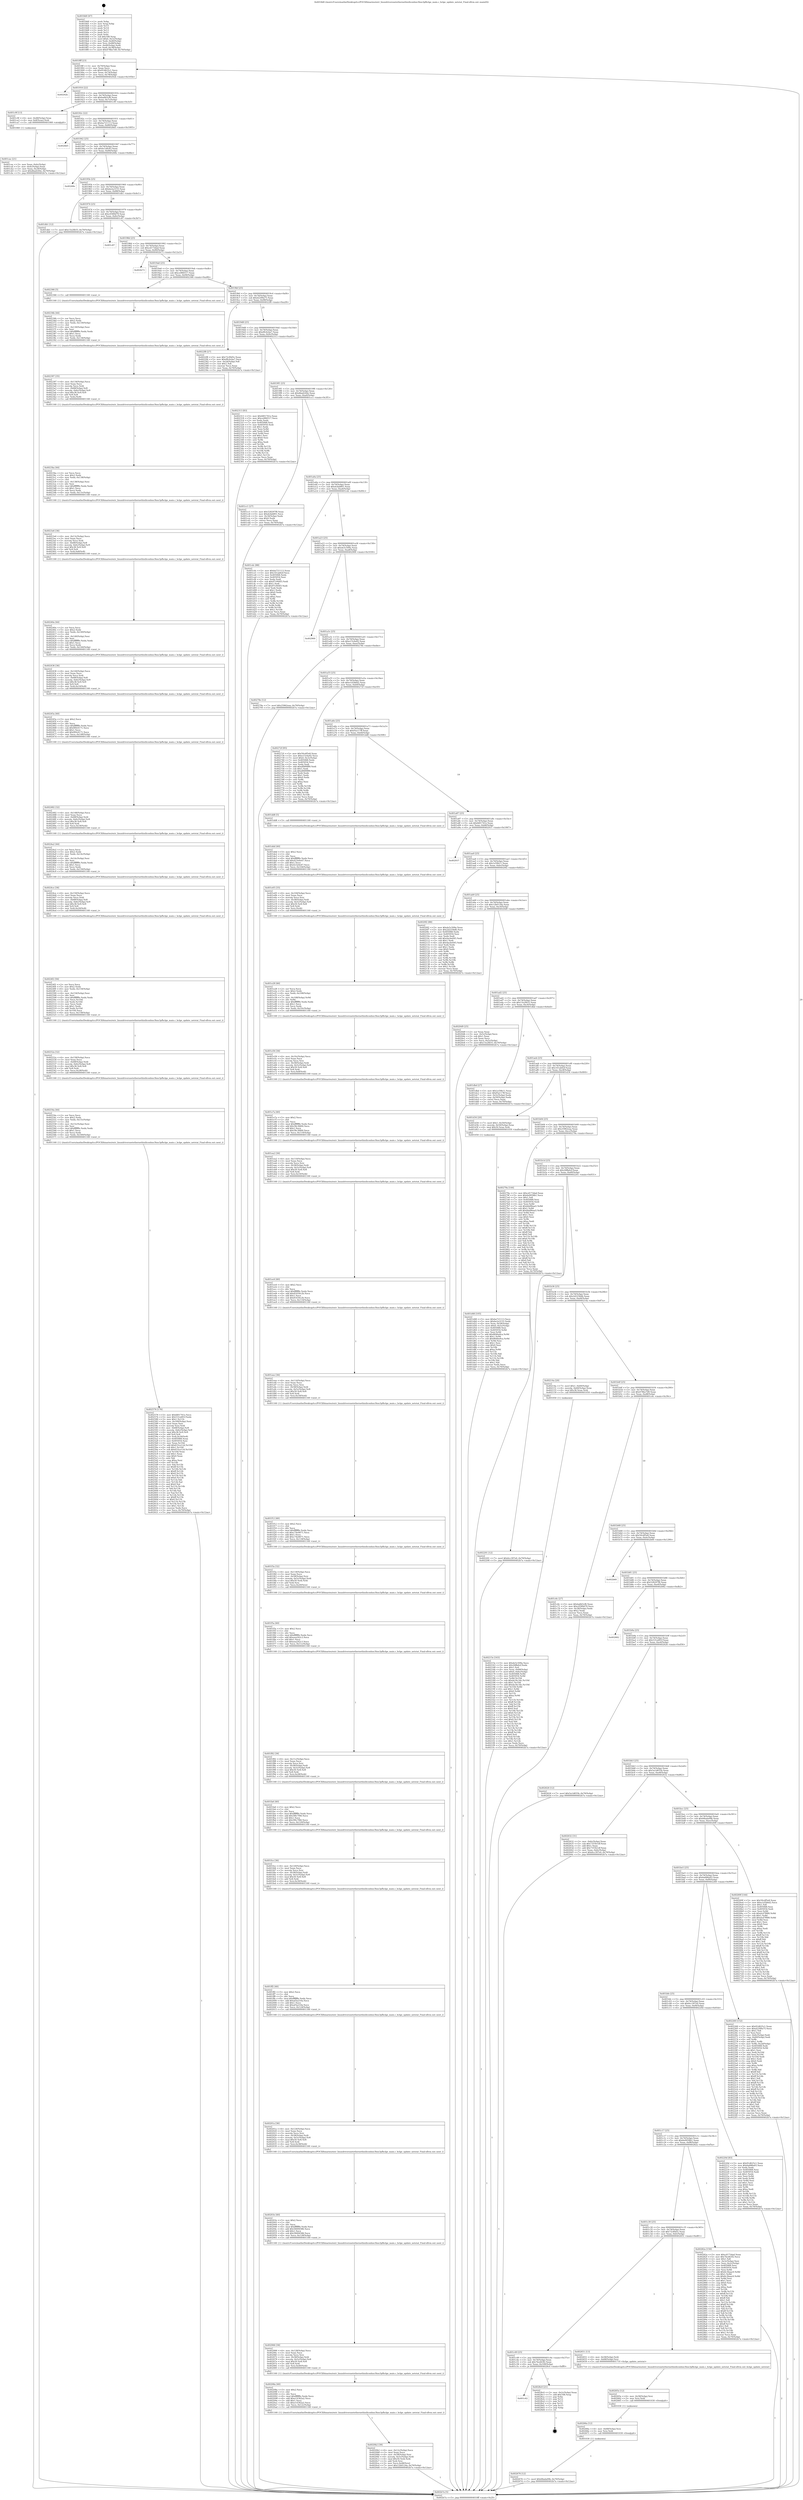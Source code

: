 digraph "0x4018d0" {
  label = "0x4018d0 (/mnt/c/Users/mathe/Desktop/tcc/POCII/binaries/extr_linuxdriversnetethernethisiliconhns3hns3pfhclge_main.c_hclge_update_netstat_Final-ollvm.out::main(0))"
  labelloc = "t"
  node[shape=record]

  Entry [label="",width=0.3,height=0.3,shape=circle,fillcolor=black,style=filled]
  "0x4018ff" [label="{
     0x4018ff [23]\l
     | [instrs]\l
     &nbsp;&nbsp;0x4018ff \<+3\>: mov -0x70(%rbp),%eax\l
     &nbsp;&nbsp;0x401902 \<+2\>: mov %eax,%ecx\l
     &nbsp;&nbsp;0x401904 \<+6\>: sub $0x91d625c1,%ecx\l
     &nbsp;&nbsp;0x40190a \<+3\>: mov %eax,-0x74(%rbp)\l
     &nbsp;&nbsp;0x40190d \<+3\>: mov %ecx,-0x78(%rbp)\l
     &nbsp;&nbsp;0x401910 \<+6\>: je 000000000040292b \<main+0x105b\>\l
  }"]
  "0x40292b" [label="{
     0x40292b\l
  }", style=dashed]
  "0x401916" [label="{
     0x401916 [22]\l
     | [instrs]\l
     &nbsp;&nbsp;0x401916 \<+5\>: jmp 000000000040191b \<main+0x4b\>\l
     &nbsp;&nbsp;0x40191b \<+3\>: mov -0x74(%rbp),%eax\l
     &nbsp;&nbsp;0x40191e \<+5\>: sub $0xba6b5cf6,%eax\l
     &nbsp;&nbsp;0x401923 \<+3\>: mov %eax,-0x7c(%rbp)\l
     &nbsp;&nbsp;0x401926 \<+6\>: je 0000000000401c9f \<main+0x3cf\>\l
  }"]
  Exit [label="",width=0.3,height=0.3,shape=circle,fillcolor=black,style=filled,peripheries=2]
  "0x401c9f" [label="{
     0x401c9f [13]\l
     | [instrs]\l
     &nbsp;&nbsp;0x401c9f \<+4\>: mov -0x48(%rbp),%rax\l
     &nbsp;&nbsp;0x401ca3 \<+4\>: mov 0x8(%rax),%rdi\l
     &nbsp;&nbsp;0x401ca7 \<+5\>: call 0000000000401060 \<atoi@plt\>\l
     | [calls]\l
     &nbsp;&nbsp;0x401060 \{1\} (unknown)\l
  }"]
  "0x40192c" [label="{
     0x40192c [22]\l
     | [instrs]\l
     &nbsp;&nbsp;0x40192c \<+5\>: jmp 0000000000401931 \<main+0x61\>\l
     &nbsp;&nbsp;0x401931 \<+3\>: mov -0x74(%rbp),%eax\l
     &nbsp;&nbsp;0x401934 \<+5\>: sub $0xba721113,%eax\l
     &nbsp;&nbsp;0x401939 \<+3\>: mov %eax,-0x80(%rbp)\l
     &nbsp;&nbsp;0x40193c \<+6\>: je 00000000004028d5 \<main+0x1005\>\l
  }"]
  "0x401c62" [label="{
     0x401c62\l
  }", style=dashed]
  "0x4028d5" [label="{
     0x4028d5\l
  }", style=dashed]
  "0x401942" [label="{
     0x401942 [25]\l
     | [instrs]\l
     &nbsp;&nbsp;0x401942 \<+5\>: jmp 0000000000401947 \<main+0x77\>\l
     &nbsp;&nbsp;0x401947 \<+3\>: mov -0x74(%rbp),%eax\l
     &nbsp;&nbsp;0x40194a \<+5\>: sub $0xbc1dfc83,%eax\l
     &nbsp;&nbsp;0x40194f \<+6\>: mov %eax,-0x84(%rbp)\l
     &nbsp;&nbsp;0x401955 \<+6\>: je 000000000040268e \<main+0xdbe\>\l
  }"]
  "0x4028c0" [label="{
     0x4028c0 [21]\l
     | [instrs]\l
     &nbsp;&nbsp;0x4028c0 \<+3\>: mov -0x2c(%rbp),%eax\l
     &nbsp;&nbsp;0x4028c3 \<+7\>: add $0x168,%rsp\l
     &nbsp;&nbsp;0x4028ca \<+1\>: pop %rbx\l
     &nbsp;&nbsp;0x4028cb \<+2\>: pop %r12\l
     &nbsp;&nbsp;0x4028cd \<+2\>: pop %r13\l
     &nbsp;&nbsp;0x4028cf \<+2\>: pop %r14\l
     &nbsp;&nbsp;0x4028d1 \<+2\>: pop %r15\l
     &nbsp;&nbsp;0x4028d3 \<+1\>: pop %rbp\l
     &nbsp;&nbsp;0x4028d4 \<+1\>: ret\l
  }"]
  "0x40268e" [label="{
     0x40268e\l
  }", style=dashed]
  "0x40195b" [label="{
     0x40195b [25]\l
     | [instrs]\l
     &nbsp;&nbsp;0x40195b \<+5\>: jmp 0000000000401960 \<main+0x90\>\l
     &nbsp;&nbsp;0x401960 \<+3\>: mov -0x74(%rbp),%eax\l
     &nbsp;&nbsp;0x401963 \<+5\>: sub $0xbe2a3155,%eax\l
     &nbsp;&nbsp;0x401968 \<+6\>: mov %eax,-0x88(%rbp)\l
     &nbsp;&nbsp;0x40196e \<+6\>: je 0000000000401db1 \<main+0x4e1\>\l
  }"]
  "0x402676" [label="{
     0x402676 [12]\l
     | [instrs]\l
     &nbsp;&nbsp;0x402676 \<+7\>: movl $0x68ada09b,-0x70(%rbp)\l
     &nbsp;&nbsp;0x40267d \<+5\>: jmp 0000000000402b7a \<main+0x12aa\>\l
  }"]
  "0x401db1" [label="{
     0x401db1 [12]\l
     | [instrs]\l
     &nbsp;&nbsp;0x401db1 \<+7\>: movl $0x15e2fb55,-0x70(%rbp)\l
     &nbsp;&nbsp;0x401db8 \<+5\>: jmp 0000000000402b7a \<main+0x12aa\>\l
  }"]
  "0x401974" [label="{
     0x401974 [25]\l
     | [instrs]\l
     &nbsp;&nbsp;0x401974 \<+5\>: jmp 0000000000401979 \<main+0xa9\>\l
     &nbsp;&nbsp;0x401979 \<+3\>: mov -0x74(%rbp),%eax\l
     &nbsp;&nbsp;0x40197c \<+5\>: sub $0xc0589d79,%eax\l
     &nbsp;&nbsp;0x401981 \<+6\>: mov %eax,-0x8c(%rbp)\l
     &nbsp;&nbsp;0x401987 \<+6\>: je 0000000000401c87 \<main+0x3b7\>\l
  }"]
  "0x40266a" [label="{
     0x40266a [12]\l
     | [instrs]\l
     &nbsp;&nbsp;0x40266a \<+4\>: mov -0x68(%rbp),%rsi\l
     &nbsp;&nbsp;0x40266e \<+3\>: mov %rsi,%rdi\l
     &nbsp;&nbsp;0x402671 \<+5\>: call 0000000000401030 \<free@plt\>\l
     | [calls]\l
     &nbsp;&nbsp;0x401030 \{1\} (unknown)\l
  }"]
  "0x401c87" [label="{
     0x401c87\l
  }", style=dashed]
  "0x40198d" [label="{
     0x40198d [25]\l
     | [instrs]\l
     &nbsp;&nbsp;0x40198d \<+5\>: jmp 0000000000401992 \<main+0xc2\>\l
     &nbsp;&nbsp;0x401992 \<+3\>: mov -0x74(%rbp),%eax\l
     &nbsp;&nbsp;0x401995 \<+5\>: sub $0xcd173dad,%eax\l
     &nbsp;&nbsp;0x40199a \<+6\>: mov %eax,-0x90(%rbp)\l
     &nbsp;&nbsp;0x4019a0 \<+6\>: je 0000000000402b73 \<main+0x12a3\>\l
  }"]
  "0x40265e" [label="{
     0x40265e [12]\l
     | [instrs]\l
     &nbsp;&nbsp;0x40265e \<+4\>: mov -0x58(%rbp),%rsi\l
     &nbsp;&nbsp;0x402662 \<+3\>: mov %rsi,%rdi\l
     &nbsp;&nbsp;0x402665 \<+5\>: call 0000000000401030 \<free@plt\>\l
     | [calls]\l
     &nbsp;&nbsp;0x401030 \{1\} (unknown)\l
  }"]
  "0x402b73" [label="{
     0x402b73\l
  }", style=dashed]
  "0x4019a6" [label="{
     0x4019a6 [25]\l
     | [instrs]\l
     &nbsp;&nbsp;0x4019a6 \<+5\>: jmp 00000000004019ab \<main+0xdb\>\l
     &nbsp;&nbsp;0x4019ab \<+3\>: mov -0x74(%rbp),%eax\l
     &nbsp;&nbsp;0x4019ae \<+5\>: sub $0xce984517,%eax\l
     &nbsp;&nbsp;0x4019b3 \<+6\>: mov %eax,-0x94(%rbp)\l
     &nbsp;&nbsp;0x4019b9 \<+6\>: je 0000000000402366 \<main+0xa96\>\l
  }"]
  "0x401c49" [label="{
     0x401c49 [25]\l
     | [instrs]\l
     &nbsp;&nbsp;0x401c49 \<+5\>: jmp 0000000000401c4e \<main+0x37e\>\l
     &nbsp;&nbsp;0x401c4e \<+3\>: mov -0x74(%rbp),%eax\l
     &nbsp;&nbsp;0x401c51 \<+5\>: sub $0x7bcd43f2,%eax\l
     &nbsp;&nbsp;0x401c56 \<+6\>: mov %eax,-0x100(%rbp)\l
     &nbsp;&nbsp;0x401c5c \<+6\>: je 00000000004028c0 \<main+0xff0\>\l
  }"]
  "0x402366" [label="{
     0x402366 [5]\l
     | [instrs]\l
     &nbsp;&nbsp;0x402366 \<+5\>: call 0000000000401160 \<next_i\>\l
     | [calls]\l
     &nbsp;&nbsp;0x401160 \{1\} (/mnt/c/Users/mathe/Desktop/tcc/POCII/binaries/extr_linuxdriversnetethernethisiliconhns3hns3pfhclge_main.c_hclge_update_netstat_Final-ollvm.out::next_i)\l
  }"]
  "0x4019bf" [label="{
     0x4019bf [25]\l
     | [instrs]\l
     &nbsp;&nbsp;0x4019bf \<+5\>: jmp 00000000004019c4 \<main+0xf4\>\l
     &nbsp;&nbsp;0x4019c4 \<+3\>: mov -0x74(%rbp),%eax\l
     &nbsp;&nbsp;0x4019c7 \<+5\>: sub $0xd2299a75,%eax\l
     &nbsp;&nbsp;0x4019cc \<+6\>: mov %eax,-0x98(%rbp)\l
     &nbsp;&nbsp;0x4019d2 \<+6\>: je 00000000004022f8 \<main+0xa28\>\l
  }"]
  "0x402651" [label="{
     0x402651 [13]\l
     | [instrs]\l
     &nbsp;&nbsp;0x402651 \<+4\>: mov -0x58(%rbp),%rdi\l
     &nbsp;&nbsp;0x402655 \<+4\>: mov -0x68(%rbp),%rsi\l
     &nbsp;&nbsp;0x402659 \<+5\>: call 0000000000401710 \<hclge_update_netstat\>\l
     | [calls]\l
     &nbsp;&nbsp;0x401710 \{1\} (/mnt/c/Users/mathe/Desktop/tcc/POCII/binaries/extr_linuxdriversnetethernethisiliconhns3hns3pfhclge_main.c_hclge_update_netstat_Final-ollvm.out::hclge_update_netstat)\l
  }"]
  "0x4022f8" [label="{
     0x4022f8 [27]\l
     | [instrs]\l
     &nbsp;&nbsp;0x4022f8 \<+5\>: mov $0x72cf0d5c,%eax\l
     &nbsp;&nbsp;0x4022fd \<+5\>: mov $0xd9c4cba7,%ecx\l
     &nbsp;&nbsp;0x402302 \<+3\>: mov -0x2d(%rbp),%dl\l
     &nbsp;&nbsp;0x402305 \<+3\>: test $0x1,%dl\l
     &nbsp;&nbsp;0x402308 \<+3\>: cmovne %ecx,%eax\l
     &nbsp;&nbsp;0x40230b \<+3\>: mov %eax,-0x70(%rbp)\l
     &nbsp;&nbsp;0x40230e \<+5\>: jmp 0000000000402b7a \<main+0x12aa\>\l
  }"]
  "0x4019d8" [label="{
     0x4019d8 [25]\l
     | [instrs]\l
     &nbsp;&nbsp;0x4019d8 \<+5\>: jmp 00000000004019dd \<main+0x10d\>\l
     &nbsp;&nbsp;0x4019dd \<+3\>: mov -0x74(%rbp),%eax\l
     &nbsp;&nbsp;0x4019e0 \<+5\>: sub $0xd9c4cba7,%eax\l
     &nbsp;&nbsp;0x4019e5 \<+6\>: mov %eax,-0x9c(%rbp)\l
     &nbsp;&nbsp;0x4019eb \<+6\>: je 0000000000402313 \<main+0xa43\>\l
  }"]
  "0x401c30" [label="{
     0x401c30 [25]\l
     | [instrs]\l
     &nbsp;&nbsp;0x401c30 \<+5\>: jmp 0000000000401c35 \<main+0x365\>\l
     &nbsp;&nbsp;0x401c35 \<+3\>: mov -0x74(%rbp),%eax\l
     &nbsp;&nbsp;0x401c38 \<+5\>: sub $0x72cf0d5c,%eax\l
     &nbsp;&nbsp;0x401c3d \<+6\>: mov %eax,-0xfc(%rbp)\l
     &nbsp;&nbsp;0x401c43 \<+6\>: je 0000000000402651 \<main+0xd81\>\l
  }"]
  "0x402313" [label="{
     0x402313 [83]\l
     | [instrs]\l
     &nbsp;&nbsp;0x402313 \<+5\>: mov $0xfd01741e,%eax\l
     &nbsp;&nbsp;0x402318 \<+5\>: mov $0xce984517,%ecx\l
     &nbsp;&nbsp;0x40231d \<+2\>: xor %edx,%edx\l
     &nbsp;&nbsp;0x40231f \<+7\>: mov 0x405068,%esi\l
     &nbsp;&nbsp;0x402326 \<+7\>: mov 0x405054,%edi\l
     &nbsp;&nbsp;0x40232d \<+3\>: sub $0x1,%edx\l
     &nbsp;&nbsp;0x402330 \<+3\>: mov %esi,%r8d\l
     &nbsp;&nbsp;0x402333 \<+3\>: add %edx,%r8d\l
     &nbsp;&nbsp;0x402336 \<+4\>: imul %r8d,%esi\l
     &nbsp;&nbsp;0x40233a \<+3\>: and $0x1,%esi\l
     &nbsp;&nbsp;0x40233d \<+3\>: cmp $0x0,%esi\l
     &nbsp;&nbsp;0x402340 \<+4\>: sete %r9b\l
     &nbsp;&nbsp;0x402344 \<+3\>: cmp $0xa,%edi\l
     &nbsp;&nbsp;0x402347 \<+4\>: setl %r10b\l
     &nbsp;&nbsp;0x40234b \<+3\>: mov %r9b,%r11b\l
     &nbsp;&nbsp;0x40234e \<+3\>: and %r10b,%r11b\l
     &nbsp;&nbsp;0x402351 \<+3\>: xor %r10b,%r9b\l
     &nbsp;&nbsp;0x402354 \<+3\>: or %r9b,%r11b\l
     &nbsp;&nbsp;0x402357 \<+4\>: test $0x1,%r11b\l
     &nbsp;&nbsp;0x40235b \<+3\>: cmovne %ecx,%eax\l
     &nbsp;&nbsp;0x40235e \<+3\>: mov %eax,-0x70(%rbp)\l
     &nbsp;&nbsp;0x402361 \<+5\>: jmp 0000000000402b7a \<main+0x12aa\>\l
  }"]
  "0x4019f1" [label="{
     0x4019f1 [25]\l
     | [instrs]\l
     &nbsp;&nbsp;0x4019f1 \<+5\>: jmp 00000000004019f6 \<main+0x126\>\l
     &nbsp;&nbsp;0x4019f6 \<+3\>: mov -0x74(%rbp),%eax\l
     &nbsp;&nbsp;0x4019f9 \<+5\>: sub $0xdbad244e,%eax\l
     &nbsp;&nbsp;0x4019fe \<+6\>: mov %eax,-0xa0(%rbp)\l
     &nbsp;&nbsp;0x401a04 \<+6\>: je 0000000000401cc1 \<main+0x3f1\>\l
  }"]
  "0x40282a" [label="{
     0x40282a [150]\l
     | [instrs]\l
     &nbsp;&nbsp;0x40282a \<+5\>: mov $0xcd173dad,%eax\l
     &nbsp;&nbsp;0x40282f \<+5\>: mov $0x7bcd43f2,%ecx\l
     &nbsp;&nbsp;0x402834 \<+2\>: mov $0x1,%dl\l
     &nbsp;&nbsp;0x402836 \<+3\>: mov -0x3c(%rbp),%esi\l
     &nbsp;&nbsp;0x402839 \<+3\>: mov %esi,-0x2c(%rbp)\l
     &nbsp;&nbsp;0x40283c \<+7\>: mov 0x405068,%esi\l
     &nbsp;&nbsp;0x402843 \<+7\>: mov 0x405054,%edi\l
     &nbsp;&nbsp;0x40284a \<+3\>: mov %esi,%r8d\l
     &nbsp;&nbsp;0x40284d \<+7\>: add $0x6c3baac0,%r8d\l
     &nbsp;&nbsp;0x402854 \<+4\>: sub $0x1,%r8d\l
     &nbsp;&nbsp;0x402858 \<+7\>: sub $0x6c3baac0,%r8d\l
     &nbsp;&nbsp;0x40285f \<+4\>: imul %r8d,%esi\l
     &nbsp;&nbsp;0x402863 \<+3\>: and $0x1,%esi\l
     &nbsp;&nbsp;0x402866 \<+3\>: cmp $0x0,%esi\l
     &nbsp;&nbsp;0x402869 \<+4\>: sete %r9b\l
     &nbsp;&nbsp;0x40286d \<+3\>: cmp $0xa,%edi\l
     &nbsp;&nbsp;0x402870 \<+4\>: setl %r10b\l
     &nbsp;&nbsp;0x402874 \<+3\>: mov %r9b,%r11b\l
     &nbsp;&nbsp;0x402877 \<+4\>: xor $0xff,%r11b\l
     &nbsp;&nbsp;0x40287b \<+3\>: mov %r10b,%bl\l
     &nbsp;&nbsp;0x40287e \<+3\>: xor $0xff,%bl\l
     &nbsp;&nbsp;0x402881 \<+3\>: xor $0x1,%dl\l
     &nbsp;&nbsp;0x402884 \<+3\>: mov %r11b,%r14b\l
     &nbsp;&nbsp;0x402887 \<+4\>: and $0xff,%r14b\l
     &nbsp;&nbsp;0x40288b \<+3\>: and %dl,%r9b\l
     &nbsp;&nbsp;0x40288e \<+3\>: mov %bl,%r15b\l
     &nbsp;&nbsp;0x402891 \<+4\>: and $0xff,%r15b\l
     &nbsp;&nbsp;0x402895 \<+3\>: and %dl,%r10b\l
     &nbsp;&nbsp;0x402898 \<+3\>: or %r9b,%r14b\l
     &nbsp;&nbsp;0x40289b \<+3\>: or %r10b,%r15b\l
     &nbsp;&nbsp;0x40289e \<+3\>: xor %r15b,%r14b\l
     &nbsp;&nbsp;0x4028a1 \<+3\>: or %bl,%r11b\l
     &nbsp;&nbsp;0x4028a4 \<+4\>: xor $0xff,%r11b\l
     &nbsp;&nbsp;0x4028a8 \<+3\>: or $0x1,%dl\l
     &nbsp;&nbsp;0x4028ab \<+3\>: and %dl,%r11b\l
     &nbsp;&nbsp;0x4028ae \<+3\>: or %r11b,%r14b\l
     &nbsp;&nbsp;0x4028b1 \<+4\>: test $0x1,%r14b\l
     &nbsp;&nbsp;0x4028b5 \<+3\>: cmovne %ecx,%eax\l
     &nbsp;&nbsp;0x4028b8 \<+3\>: mov %eax,-0x70(%rbp)\l
     &nbsp;&nbsp;0x4028bb \<+5\>: jmp 0000000000402b7a \<main+0x12aa\>\l
  }"]
  "0x401cc1" [label="{
     0x401cc1 [27]\l
     | [instrs]\l
     &nbsp;&nbsp;0x401cc1 \<+5\>: mov $0x528297f8,%eax\l
     &nbsp;&nbsp;0x401cc6 \<+5\>: mov $0xdcfab801,%ecx\l
     &nbsp;&nbsp;0x401ccb \<+3\>: mov -0x34(%rbp),%edx\l
     &nbsp;&nbsp;0x401cce \<+3\>: cmp $0x0,%edx\l
     &nbsp;&nbsp;0x401cd1 \<+3\>: cmove %ecx,%eax\l
     &nbsp;&nbsp;0x401cd4 \<+3\>: mov %eax,-0x70(%rbp)\l
     &nbsp;&nbsp;0x401cd7 \<+5\>: jmp 0000000000402b7a \<main+0x12aa\>\l
  }"]
  "0x401a0a" [label="{
     0x401a0a [25]\l
     | [instrs]\l
     &nbsp;&nbsp;0x401a0a \<+5\>: jmp 0000000000401a0f \<main+0x13f\>\l
     &nbsp;&nbsp;0x401a0f \<+3\>: mov -0x74(%rbp),%eax\l
     &nbsp;&nbsp;0x401a12 \<+5\>: sub $0xdcfab801,%eax\l
     &nbsp;&nbsp;0x401a17 \<+6\>: mov %eax,-0xa4(%rbp)\l
     &nbsp;&nbsp;0x401a1d \<+6\>: je 0000000000401cdc \<main+0x40c\>\l
  }"]
  "0x402576" [label="{
     0x402576 [176]\l
     | [instrs]\l
     &nbsp;&nbsp;0x402576 \<+5\>: mov $0xfd01741e,%ecx\l
     &nbsp;&nbsp;0x40257b \<+5\>: mov $0x531ed91f,%edx\l
     &nbsp;&nbsp;0x402580 \<+3\>: mov $0x1,%r11b\l
     &nbsp;&nbsp;0x402583 \<+6\>: mov -0x160(%rbp),%esi\l
     &nbsp;&nbsp;0x402589 \<+3\>: imul %eax,%esi\l
     &nbsp;&nbsp;0x40258c \<+3\>: movslq %esi,%rdi\l
     &nbsp;&nbsp;0x40258f \<+4\>: mov -0x68(%rbp),%r8\l
     &nbsp;&nbsp;0x402593 \<+4\>: movslq -0x6c(%rbp),%r9\l
     &nbsp;&nbsp;0x402597 \<+4\>: imul $0x38,%r9,%r9\l
     &nbsp;&nbsp;0x40259b \<+3\>: add %r9,%r8\l
     &nbsp;&nbsp;0x40259e \<+4\>: mov %rdi,0x30(%r8)\l
     &nbsp;&nbsp;0x4025a2 \<+7\>: mov 0x405068,%eax\l
     &nbsp;&nbsp;0x4025a9 \<+7\>: mov 0x405054,%esi\l
     &nbsp;&nbsp;0x4025b0 \<+3\>: mov %eax,%r10d\l
     &nbsp;&nbsp;0x4025b3 \<+7\>: add $0x633ce12d,%r10d\l
     &nbsp;&nbsp;0x4025ba \<+4\>: sub $0x1,%r10d\l
     &nbsp;&nbsp;0x4025be \<+7\>: sub $0x633ce12d,%r10d\l
     &nbsp;&nbsp;0x4025c5 \<+4\>: imul %r10d,%eax\l
     &nbsp;&nbsp;0x4025c9 \<+3\>: and $0x1,%eax\l
     &nbsp;&nbsp;0x4025cc \<+3\>: cmp $0x0,%eax\l
     &nbsp;&nbsp;0x4025cf \<+3\>: sete %bl\l
     &nbsp;&nbsp;0x4025d2 \<+3\>: cmp $0xa,%esi\l
     &nbsp;&nbsp;0x4025d5 \<+4\>: setl %r14b\l
     &nbsp;&nbsp;0x4025d9 \<+3\>: mov %bl,%r15b\l
     &nbsp;&nbsp;0x4025dc \<+4\>: xor $0xff,%r15b\l
     &nbsp;&nbsp;0x4025e0 \<+3\>: mov %r14b,%r12b\l
     &nbsp;&nbsp;0x4025e3 \<+4\>: xor $0xff,%r12b\l
     &nbsp;&nbsp;0x4025e7 \<+4\>: xor $0x0,%r11b\l
     &nbsp;&nbsp;0x4025eb \<+3\>: mov %r15b,%r13b\l
     &nbsp;&nbsp;0x4025ee \<+4\>: and $0x0,%r13b\l
     &nbsp;&nbsp;0x4025f2 \<+3\>: and %r11b,%bl\l
     &nbsp;&nbsp;0x4025f5 \<+3\>: mov %r12b,%al\l
     &nbsp;&nbsp;0x4025f8 \<+2\>: and $0x0,%al\l
     &nbsp;&nbsp;0x4025fa \<+3\>: and %r11b,%r14b\l
     &nbsp;&nbsp;0x4025fd \<+3\>: or %bl,%r13b\l
     &nbsp;&nbsp;0x402600 \<+3\>: or %r14b,%al\l
     &nbsp;&nbsp;0x402603 \<+3\>: xor %al,%r13b\l
     &nbsp;&nbsp;0x402606 \<+3\>: or %r12b,%r15b\l
     &nbsp;&nbsp;0x402609 \<+4\>: xor $0xff,%r15b\l
     &nbsp;&nbsp;0x40260d \<+4\>: or $0x0,%r11b\l
     &nbsp;&nbsp;0x402611 \<+3\>: and %r11b,%r15b\l
     &nbsp;&nbsp;0x402614 \<+3\>: or %r15b,%r13b\l
     &nbsp;&nbsp;0x402617 \<+4\>: test $0x1,%r13b\l
     &nbsp;&nbsp;0x40261b \<+3\>: cmovne %edx,%ecx\l
     &nbsp;&nbsp;0x40261e \<+3\>: mov %ecx,-0x70(%rbp)\l
     &nbsp;&nbsp;0x402621 \<+5\>: jmp 0000000000402b7a \<main+0x12aa\>\l
  }"]
  "0x401cdc" [label="{
     0x401cdc [88]\l
     | [instrs]\l
     &nbsp;&nbsp;0x401cdc \<+5\>: mov $0xba721113,%eax\l
     &nbsp;&nbsp;0x401ce1 \<+5\>: mov $0x161ab62f,%ecx\l
     &nbsp;&nbsp;0x401ce6 \<+7\>: mov 0x405068,%edx\l
     &nbsp;&nbsp;0x401ced \<+7\>: mov 0x405054,%esi\l
     &nbsp;&nbsp;0x401cf4 \<+2\>: mov %edx,%edi\l
     &nbsp;&nbsp;0x401cf6 \<+6\>: sub $0x97c944f3,%edi\l
     &nbsp;&nbsp;0x401cfc \<+3\>: sub $0x1,%edi\l
     &nbsp;&nbsp;0x401cff \<+6\>: add $0x97c944f3,%edi\l
     &nbsp;&nbsp;0x401d05 \<+3\>: imul %edi,%edx\l
     &nbsp;&nbsp;0x401d08 \<+3\>: and $0x1,%edx\l
     &nbsp;&nbsp;0x401d0b \<+3\>: cmp $0x0,%edx\l
     &nbsp;&nbsp;0x401d0e \<+4\>: sete %r8b\l
     &nbsp;&nbsp;0x401d12 \<+3\>: cmp $0xa,%esi\l
     &nbsp;&nbsp;0x401d15 \<+4\>: setl %r9b\l
     &nbsp;&nbsp;0x401d19 \<+3\>: mov %r8b,%r10b\l
     &nbsp;&nbsp;0x401d1c \<+3\>: and %r9b,%r10b\l
     &nbsp;&nbsp;0x401d1f \<+3\>: xor %r9b,%r8b\l
     &nbsp;&nbsp;0x401d22 \<+3\>: or %r8b,%r10b\l
     &nbsp;&nbsp;0x401d25 \<+4\>: test $0x1,%r10b\l
     &nbsp;&nbsp;0x401d29 \<+3\>: cmovne %ecx,%eax\l
     &nbsp;&nbsp;0x401d2c \<+3\>: mov %eax,-0x70(%rbp)\l
     &nbsp;&nbsp;0x401d2f \<+5\>: jmp 0000000000402b7a \<main+0x12aa\>\l
  }"]
  "0x401a23" [label="{
     0x401a23 [25]\l
     | [instrs]\l
     &nbsp;&nbsp;0x401a23 \<+5\>: jmp 0000000000401a28 \<main+0x158\>\l
     &nbsp;&nbsp;0x401a28 \<+3\>: mov -0x74(%rbp),%eax\l
     &nbsp;&nbsp;0x401a2b \<+5\>: sub $0xde5c509a,%eax\l
     &nbsp;&nbsp;0x401a30 \<+6\>: mov %eax,-0xa8(%rbp)\l
     &nbsp;&nbsp;0x401a36 \<+6\>: je 0000000000402900 \<main+0x1030\>\l
  }"]
  "0x40254a" [label="{
     0x40254a [44]\l
     | [instrs]\l
     &nbsp;&nbsp;0x40254a \<+2\>: xor %ecx,%ecx\l
     &nbsp;&nbsp;0x40254c \<+5\>: mov $0x2,%edx\l
     &nbsp;&nbsp;0x402551 \<+6\>: mov %edx,-0x15c(%rbp)\l
     &nbsp;&nbsp;0x402557 \<+1\>: cltd\l
     &nbsp;&nbsp;0x402558 \<+6\>: mov -0x15c(%rbp),%esi\l
     &nbsp;&nbsp;0x40255e \<+2\>: idiv %esi\l
     &nbsp;&nbsp;0x402560 \<+6\>: imul $0xfffffffe,%edx,%edx\l
     &nbsp;&nbsp;0x402566 \<+3\>: sub $0x1,%ecx\l
     &nbsp;&nbsp;0x402569 \<+2\>: sub %ecx,%edx\l
     &nbsp;&nbsp;0x40256b \<+6\>: mov %edx,-0x160(%rbp)\l
     &nbsp;&nbsp;0x402571 \<+5\>: call 0000000000401160 \<next_i\>\l
     | [calls]\l
     &nbsp;&nbsp;0x401160 \{1\} (/mnt/c/Users/mathe/Desktop/tcc/POCII/binaries/extr_linuxdriversnetethernethisiliconhns3hns3pfhclge_main.c_hclge_update_netstat_Final-ollvm.out::next_i)\l
  }"]
  "0x402900" [label="{
     0x402900\l
  }", style=dashed]
  "0x401a3c" [label="{
     0x401a3c [25]\l
     | [instrs]\l
     &nbsp;&nbsp;0x401a3c \<+5\>: jmp 0000000000401a41 \<main+0x171\>\l
     &nbsp;&nbsp;0x401a41 \<+3\>: mov -0x74(%rbp),%eax\l
     &nbsp;&nbsp;0x401a44 \<+5\>: sub $0xe15c6a92,%eax\l
     &nbsp;&nbsp;0x401a49 \<+6\>: mov %eax,-0xac(%rbp)\l
     &nbsp;&nbsp;0x401a4f \<+6\>: je 000000000040278e \<main+0xebe\>\l
  }"]
  "0x40252a" [label="{
     0x40252a [32]\l
     | [instrs]\l
     &nbsp;&nbsp;0x40252a \<+6\>: mov -0x158(%rbp),%ecx\l
     &nbsp;&nbsp;0x402530 \<+3\>: imul %eax,%ecx\l
     &nbsp;&nbsp;0x402533 \<+4\>: mov -0x68(%rbp),%rdi\l
     &nbsp;&nbsp;0x402537 \<+4\>: movslq -0x6c(%rbp),%r8\l
     &nbsp;&nbsp;0x40253b \<+4\>: imul $0x38,%r8,%r8\l
     &nbsp;&nbsp;0x40253f \<+3\>: add %r8,%rdi\l
     &nbsp;&nbsp;0x402542 \<+3\>: mov %ecx,0x28(%rdi)\l
     &nbsp;&nbsp;0x402545 \<+5\>: call 0000000000401160 \<next_i\>\l
     | [calls]\l
     &nbsp;&nbsp;0x401160 \{1\} (/mnt/c/Users/mathe/Desktop/tcc/POCII/binaries/extr_linuxdriversnetethernethisiliconhns3hns3pfhclge_main.c_hclge_update_netstat_Final-ollvm.out::next_i)\l
  }"]
  "0x40278e" [label="{
     0x40278e [12]\l
     | [instrs]\l
     &nbsp;&nbsp;0x40278e \<+7\>: movl $0x25962eaa,-0x70(%rbp)\l
     &nbsp;&nbsp;0x402795 \<+5\>: jmp 0000000000402b7a \<main+0x12aa\>\l
  }"]
  "0x401a55" [label="{
     0x401a55 [25]\l
     | [instrs]\l
     &nbsp;&nbsp;0x401a55 \<+5\>: jmp 0000000000401a5a \<main+0x18a\>\l
     &nbsp;&nbsp;0x401a5a \<+3\>: mov -0x74(%rbp),%eax\l
     &nbsp;&nbsp;0x401a5d \<+5\>: sub $0xe1d3b6d2,%eax\l
     &nbsp;&nbsp;0x401a62 \<+6\>: mov %eax,-0xb0(%rbp)\l
     &nbsp;&nbsp;0x401a68 \<+6\>: je 000000000040272f \<main+0xe5f\>\l
  }"]
  "0x4024f2" [label="{
     0x4024f2 [56]\l
     | [instrs]\l
     &nbsp;&nbsp;0x4024f2 \<+2\>: xor %ecx,%ecx\l
     &nbsp;&nbsp;0x4024f4 \<+5\>: mov $0x2,%edx\l
     &nbsp;&nbsp;0x4024f9 \<+6\>: mov %edx,-0x154(%rbp)\l
     &nbsp;&nbsp;0x4024ff \<+1\>: cltd\l
     &nbsp;&nbsp;0x402500 \<+6\>: mov -0x154(%rbp),%esi\l
     &nbsp;&nbsp;0x402506 \<+2\>: idiv %esi\l
     &nbsp;&nbsp;0x402508 \<+6\>: imul $0xfffffffe,%edx,%edx\l
     &nbsp;&nbsp;0x40250e \<+3\>: mov %ecx,%r10d\l
     &nbsp;&nbsp;0x402511 \<+3\>: sub %edx,%r10d\l
     &nbsp;&nbsp;0x402514 \<+2\>: mov %ecx,%edx\l
     &nbsp;&nbsp;0x402516 \<+3\>: sub $0x1,%edx\l
     &nbsp;&nbsp;0x402519 \<+3\>: add %edx,%r10d\l
     &nbsp;&nbsp;0x40251c \<+3\>: sub %r10d,%ecx\l
     &nbsp;&nbsp;0x40251f \<+6\>: mov %ecx,-0x158(%rbp)\l
     &nbsp;&nbsp;0x402525 \<+5\>: call 0000000000401160 \<next_i\>\l
     | [calls]\l
     &nbsp;&nbsp;0x401160 \{1\} (/mnt/c/Users/mathe/Desktop/tcc/POCII/binaries/extr_linuxdriversnetethernethisiliconhns3hns3pfhclge_main.c_hclge_update_netstat_Final-ollvm.out::next_i)\l
  }"]
  "0x40272f" [label="{
     0x40272f [95]\l
     | [instrs]\l
     &nbsp;&nbsp;0x40272f \<+5\>: mov $0x50cdf5e8,%eax\l
     &nbsp;&nbsp;0x402734 \<+5\>: mov $0xe15c6a92,%ecx\l
     &nbsp;&nbsp;0x402739 \<+7\>: movl $0x0,-0x3c(%rbp)\l
     &nbsp;&nbsp;0x402740 \<+7\>: mov 0x405068,%edx\l
     &nbsp;&nbsp;0x402747 \<+7\>: mov 0x405054,%esi\l
     &nbsp;&nbsp;0x40274e \<+2\>: mov %edx,%edi\l
     &nbsp;&nbsp;0x402750 \<+6\>: add $0xdf489f89,%edi\l
     &nbsp;&nbsp;0x402756 \<+3\>: sub $0x1,%edi\l
     &nbsp;&nbsp;0x402759 \<+6\>: sub $0xdf489f89,%edi\l
     &nbsp;&nbsp;0x40275f \<+3\>: imul %edi,%edx\l
     &nbsp;&nbsp;0x402762 \<+3\>: and $0x1,%edx\l
     &nbsp;&nbsp;0x402765 \<+3\>: cmp $0x0,%edx\l
     &nbsp;&nbsp;0x402768 \<+4\>: sete %r8b\l
     &nbsp;&nbsp;0x40276c \<+3\>: cmp $0xa,%esi\l
     &nbsp;&nbsp;0x40276f \<+4\>: setl %r9b\l
     &nbsp;&nbsp;0x402773 \<+3\>: mov %r8b,%r10b\l
     &nbsp;&nbsp;0x402776 \<+3\>: and %r9b,%r10b\l
     &nbsp;&nbsp;0x402779 \<+3\>: xor %r9b,%r8b\l
     &nbsp;&nbsp;0x40277c \<+3\>: or %r8b,%r10b\l
     &nbsp;&nbsp;0x40277f \<+4\>: test $0x1,%r10b\l
     &nbsp;&nbsp;0x402783 \<+3\>: cmovne %ecx,%eax\l
     &nbsp;&nbsp;0x402786 \<+3\>: mov %eax,-0x70(%rbp)\l
     &nbsp;&nbsp;0x402789 \<+5\>: jmp 0000000000402b7a \<main+0x12aa\>\l
  }"]
  "0x401a6e" [label="{
     0x401a6e [25]\l
     | [instrs]\l
     &nbsp;&nbsp;0x401a6e \<+5\>: jmp 0000000000401a73 \<main+0x1a3\>\l
     &nbsp;&nbsp;0x401a73 \<+3\>: mov -0x74(%rbp),%eax\l
     &nbsp;&nbsp;0x401a76 \<+5\>: sub $0xf5a117ff,%eax\l
     &nbsp;&nbsp;0x401a7b \<+6\>: mov %eax,-0xb4(%rbp)\l
     &nbsp;&nbsp;0x401a81 \<+6\>: je 0000000000401dd8 \<main+0x508\>\l
  }"]
  "0x4024ce" [label="{
     0x4024ce [36]\l
     | [instrs]\l
     &nbsp;&nbsp;0x4024ce \<+6\>: mov -0x150(%rbp),%ecx\l
     &nbsp;&nbsp;0x4024d4 \<+3\>: imul %eax,%ecx\l
     &nbsp;&nbsp;0x4024d7 \<+3\>: movslq %ecx,%rdi\l
     &nbsp;&nbsp;0x4024da \<+4\>: mov -0x68(%rbp),%r8\l
     &nbsp;&nbsp;0x4024de \<+4\>: movslq -0x6c(%rbp),%r9\l
     &nbsp;&nbsp;0x4024e2 \<+4\>: imul $0x38,%r9,%r9\l
     &nbsp;&nbsp;0x4024e6 \<+3\>: add %r9,%r8\l
     &nbsp;&nbsp;0x4024e9 \<+4\>: mov %rdi,0x20(%r8)\l
     &nbsp;&nbsp;0x4024ed \<+5\>: call 0000000000401160 \<next_i\>\l
     | [calls]\l
     &nbsp;&nbsp;0x401160 \{1\} (/mnt/c/Users/mathe/Desktop/tcc/POCII/binaries/extr_linuxdriversnetethernethisiliconhns3hns3pfhclge_main.c_hclge_update_netstat_Final-ollvm.out::next_i)\l
  }"]
  "0x401dd8" [label="{
     0x401dd8 [5]\l
     | [instrs]\l
     &nbsp;&nbsp;0x401dd8 \<+5\>: call 0000000000401160 \<next_i\>\l
     | [calls]\l
     &nbsp;&nbsp;0x401160 \{1\} (/mnt/c/Users/mathe/Desktop/tcc/POCII/binaries/extr_linuxdriversnetethernethisiliconhns3hns3pfhclge_main.c_hclge_update_netstat_Final-ollvm.out::next_i)\l
  }"]
  "0x401a87" [label="{
     0x401a87 [25]\l
     | [instrs]\l
     &nbsp;&nbsp;0x401a87 \<+5\>: jmp 0000000000401a8c \<main+0x1bc\>\l
     &nbsp;&nbsp;0x401a8c \<+3\>: mov -0x74(%rbp),%eax\l
     &nbsp;&nbsp;0x401a8f \<+5\>: sub $0xfd01741e,%eax\l
     &nbsp;&nbsp;0x401a94 \<+6\>: mov %eax,-0xb8(%rbp)\l
     &nbsp;&nbsp;0x401a9a \<+6\>: je 0000000000402937 \<main+0x1067\>\l
  }"]
  "0x4024a2" [label="{
     0x4024a2 [44]\l
     | [instrs]\l
     &nbsp;&nbsp;0x4024a2 \<+2\>: xor %ecx,%ecx\l
     &nbsp;&nbsp;0x4024a4 \<+5\>: mov $0x2,%edx\l
     &nbsp;&nbsp;0x4024a9 \<+6\>: mov %edx,-0x14c(%rbp)\l
     &nbsp;&nbsp;0x4024af \<+1\>: cltd\l
     &nbsp;&nbsp;0x4024b0 \<+6\>: mov -0x14c(%rbp),%esi\l
     &nbsp;&nbsp;0x4024b6 \<+2\>: idiv %esi\l
     &nbsp;&nbsp;0x4024b8 \<+6\>: imul $0xfffffffe,%edx,%edx\l
     &nbsp;&nbsp;0x4024be \<+3\>: sub $0x1,%ecx\l
     &nbsp;&nbsp;0x4024c1 \<+2\>: sub %ecx,%edx\l
     &nbsp;&nbsp;0x4024c3 \<+6\>: mov %edx,-0x150(%rbp)\l
     &nbsp;&nbsp;0x4024c9 \<+5\>: call 0000000000401160 \<next_i\>\l
     | [calls]\l
     &nbsp;&nbsp;0x401160 \{1\} (/mnt/c/Users/mathe/Desktop/tcc/POCII/binaries/extr_linuxdriversnetethernethisiliconhns3hns3pfhclge_main.c_hclge_update_netstat_Final-ollvm.out::next_i)\l
  }"]
  "0x402937" [label="{
     0x402937\l
  }", style=dashed]
  "0x401aa0" [label="{
     0x401aa0 [25]\l
     | [instrs]\l
     &nbsp;&nbsp;0x401aa0 \<+5\>: jmp 0000000000401aa5 \<main+0x1d5\>\l
     &nbsp;&nbsp;0x401aa5 \<+3\>: mov -0x74(%rbp),%eax\l
     &nbsp;&nbsp;0x401aa8 \<+5\>: sub $0x1e59b11,%eax\l
     &nbsp;&nbsp;0x401aad \<+6\>: mov %eax,-0xbc(%rbp)\l
     &nbsp;&nbsp;0x401ab3 \<+6\>: je 00000000004020f2 \<main+0x822\>\l
  }"]
  "0x402482" [label="{
     0x402482 [32]\l
     | [instrs]\l
     &nbsp;&nbsp;0x402482 \<+6\>: mov -0x148(%rbp),%ecx\l
     &nbsp;&nbsp;0x402488 \<+3\>: imul %eax,%ecx\l
     &nbsp;&nbsp;0x40248b \<+4\>: mov -0x68(%rbp),%rdi\l
     &nbsp;&nbsp;0x40248f \<+4\>: movslq -0x6c(%rbp),%r8\l
     &nbsp;&nbsp;0x402493 \<+4\>: imul $0x38,%r8,%r8\l
     &nbsp;&nbsp;0x402497 \<+3\>: add %r8,%rdi\l
     &nbsp;&nbsp;0x40249a \<+3\>: mov %ecx,0x18(%rdi)\l
     &nbsp;&nbsp;0x40249d \<+5\>: call 0000000000401160 \<next_i\>\l
     | [calls]\l
     &nbsp;&nbsp;0x401160 \{1\} (/mnt/c/Users/mathe/Desktop/tcc/POCII/binaries/extr_linuxdriversnetethernethisiliconhns3hns3pfhclge_main.c_hclge_update_netstat_Final-ollvm.out::next_i)\l
  }"]
  "0x4020f2" [label="{
     0x4020f2 [88]\l
     | [instrs]\l
     &nbsp;&nbsp;0x4020f2 \<+5\>: mov $0xde5c509a,%eax\l
     &nbsp;&nbsp;0x4020f7 \<+5\>: mov $0x2d2256db,%ecx\l
     &nbsp;&nbsp;0x4020fc \<+7\>: mov 0x405068,%edx\l
     &nbsp;&nbsp;0x402103 \<+7\>: mov 0x405054,%esi\l
     &nbsp;&nbsp;0x40210a \<+2\>: mov %edx,%edi\l
     &nbsp;&nbsp;0x40210c \<+6\>: add $0x4acbe045,%edi\l
     &nbsp;&nbsp;0x402112 \<+3\>: sub $0x1,%edi\l
     &nbsp;&nbsp;0x402115 \<+6\>: sub $0x4acbe045,%edi\l
     &nbsp;&nbsp;0x40211b \<+3\>: imul %edi,%edx\l
     &nbsp;&nbsp;0x40211e \<+3\>: and $0x1,%edx\l
     &nbsp;&nbsp;0x402121 \<+3\>: cmp $0x0,%edx\l
     &nbsp;&nbsp;0x402124 \<+4\>: sete %r8b\l
     &nbsp;&nbsp;0x402128 \<+3\>: cmp $0xa,%esi\l
     &nbsp;&nbsp;0x40212b \<+4\>: setl %r9b\l
     &nbsp;&nbsp;0x40212f \<+3\>: mov %r8b,%r10b\l
     &nbsp;&nbsp;0x402132 \<+3\>: and %r9b,%r10b\l
     &nbsp;&nbsp;0x402135 \<+3\>: xor %r9b,%r8b\l
     &nbsp;&nbsp;0x402138 \<+3\>: or %r8b,%r10b\l
     &nbsp;&nbsp;0x40213b \<+4\>: test $0x1,%r10b\l
     &nbsp;&nbsp;0x40213f \<+3\>: cmovne %ecx,%eax\l
     &nbsp;&nbsp;0x402142 \<+3\>: mov %eax,-0x70(%rbp)\l
     &nbsp;&nbsp;0x402145 \<+5\>: jmp 0000000000402b7a \<main+0x12aa\>\l
  }"]
  "0x401ab9" [label="{
     0x401ab9 [25]\l
     | [instrs]\l
     &nbsp;&nbsp;0x401ab9 \<+5\>: jmp 0000000000401abe \<main+0x1ee\>\l
     &nbsp;&nbsp;0x401abe \<+3\>: mov -0x74(%rbp),%eax\l
     &nbsp;&nbsp;0x401ac1 \<+5\>: sub $0x12b0124a,%eax\l
     &nbsp;&nbsp;0x401ac6 \<+6\>: mov %eax,-0xc0(%rbp)\l
     &nbsp;&nbsp;0x401acc \<+6\>: je 00000000004020d9 \<main+0x809\>\l
  }"]
  "0x40245a" [label="{
     0x40245a [40]\l
     | [instrs]\l
     &nbsp;&nbsp;0x40245a \<+5\>: mov $0x2,%ecx\l
     &nbsp;&nbsp;0x40245f \<+1\>: cltd\l
     &nbsp;&nbsp;0x402460 \<+2\>: idiv %ecx\l
     &nbsp;&nbsp;0x402462 \<+6\>: imul $0xfffffffe,%edx,%ecx\l
     &nbsp;&nbsp;0x402468 \<+6\>: sub $0xf49c6171,%ecx\l
     &nbsp;&nbsp;0x40246e \<+3\>: add $0x1,%ecx\l
     &nbsp;&nbsp;0x402471 \<+6\>: add $0xf49c6171,%ecx\l
     &nbsp;&nbsp;0x402477 \<+6\>: mov %ecx,-0x148(%rbp)\l
     &nbsp;&nbsp;0x40247d \<+5\>: call 0000000000401160 \<next_i\>\l
     | [calls]\l
     &nbsp;&nbsp;0x401160 \{1\} (/mnt/c/Users/mathe/Desktop/tcc/POCII/binaries/extr_linuxdriversnetethernethisiliconhns3hns3pfhclge_main.c_hclge_update_netstat_Final-ollvm.out::next_i)\l
  }"]
  "0x4020d9" [label="{
     0x4020d9 [25]\l
     | [instrs]\l
     &nbsp;&nbsp;0x4020d9 \<+2\>: xor %eax,%eax\l
     &nbsp;&nbsp;0x4020db \<+3\>: mov -0x5c(%rbp),%ecx\l
     &nbsp;&nbsp;0x4020de \<+3\>: sub $0x1,%eax\l
     &nbsp;&nbsp;0x4020e1 \<+2\>: sub %eax,%ecx\l
     &nbsp;&nbsp;0x4020e3 \<+3\>: mov %ecx,-0x5c(%rbp)\l
     &nbsp;&nbsp;0x4020e6 \<+7\>: movl $0x15e2fb55,-0x70(%rbp)\l
     &nbsp;&nbsp;0x4020ed \<+5\>: jmp 0000000000402b7a \<main+0x12aa\>\l
  }"]
  "0x401ad2" [label="{
     0x401ad2 [25]\l
     | [instrs]\l
     &nbsp;&nbsp;0x401ad2 \<+5\>: jmp 0000000000401ad7 \<main+0x207\>\l
     &nbsp;&nbsp;0x401ad7 \<+3\>: mov -0x74(%rbp),%eax\l
     &nbsp;&nbsp;0x401ada \<+5\>: sub $0x15e2fb55,%eax\l
     &nbsp;&nbsp;0x401adf \<+6\>: mov %eax,-0xc4(%rbp)\l
     &nbsp;&nbsp;0x401ae5 \<+6\>: je 0000000000401dbd \<main+0x4ed\>\l
  }"]
  "0x402436" [label="{
     0x402436 [36]\l
     | [instrs]\l
     &nbsp;&nbsp;0x402436 \<+6\>: mov -0x144(%rbp),%ecx\l
     &nbsp;&nbsp;0x40243c \<+3\>: imul %eax,%ecx\l
     &nbsp;&nbsp;0x40243f \<+3\>: movslq %ecx,%rdi\l
     &nbsp;&nbsp;0x402442 \<+4\>: mov -0x68(%rbp),%r8\l
     &nbsp;&nbsp;0x402446 \<+4\>: movslq -0x6c(%rbp),%r9\l
     &nbsp;&nbsp;0x40244a \<+4\>: imul $0x38,%r9,%r9\l
     &nbsp;&nbsp;0x40244e \<+3\>: add %r9,%r8\l
     &nbsp;&nbsp;0x402451 \<+4\>: mov %rdi,0x10(%r8)\l
     &nbsp;&nbsp;0x402455 \<+5\>: call 0000000000401160 \<next_i\>\l
     | [calls]\l
     &nbsp;&nbsp;0x401160 \{1\} (/mnt/c/Users/mathe/Desktop/tcc/POCII/binaries/extr_linuxdriversnetethernethisiliconhns3hns3pfhclge_main.c_hclge_update_netstat_Final-ollvm.out::next_i)\l
  }"]
  "0x401dbd" [label="{
     0x401dbd [27]\l
     | [instrs]\l
     &nbsp;&nbsp;0x401dbd \<+5\>: mov $0x1e59b11,%eax\l
     &nbsp;&nbsp;0x401dc2 \<+5\>: mov $0xf5a117ff,%ecx\l
     &nbsp;&nbsp;0x401dc7 \<+3\>: mov -0x5c(%rbp),%edx\l
     &nbsp;&nbsp;0x401dca \<+3\>: cmp -0x50(%rbp),%edx\l
     &nbsp;&nbsp;0x401dcd \<+3\>: cmovl %ecx,%eax\l
     &nbsp;&nbsp;0x401dd0 \<+3\>: mov %eax,-0x70(%rbp)\l
     &nbsp;&nbsp;0x401dd3 \<+5\>: jmp 0000000000402b7a \<main+0x12aa\>\l
  }"]
  "0x401aeb" [label="{
     0x401aeb [25]\l
     | [instrs]\l
     &nbsp;&nbsp;0x401aeb \<+5\>: jmp 0000000000401af0 \<main+0x220\>\l
     &nbsp;&nbsp;0x401af0 \<+3\>: mov -0x74(%rbp),%eax\l
     &nbsp;&nbsp;0x401af3 \<+5\>: sub $0x161ab62f,%eax\l
     &nbsp;&nbsp;0x401af8 \<+6\>: mov %eax,-0xc8(%rbp)\l
     &nbsp;&nbsp;0x401afe \<+6\>: je 0000000000401d34 \<main+0x464\>\l
  }"]
  "0x40240a" [label="{
     0x40240a [44]\l
     | [instrs]\l
     &nbsp;&nbsp;0x40240a \<+2\>: xor %ecx,%ecx\l
     &nbsp;&nbsp;0x40240c \<+5\>: mov $0x2,%edx\l
     &nbsp;&nbsp;0x402411 \<+6\>: mov %edx,-0x140(%rbp)\l
     &nbsp;&nbsp;0x402417 \<+1\>: cltd\l
     &nbsp;&nbsp;0x402418 \<+6\>: mov -0x140(%rbp),%esi\l
     &nbsp;&nbsp;0x40241e \<+2\>: idiv %esi\l
     &nbsp;&nbsp;0x402420 \<+6\>: imul $0xfffffffe,%edx,%edx\l
     &nbsp;&nbsp;0x402426 \<+3\>: sub $0x1,%ecx\l
     &nbsp;&nbsp;0x402429 \<+2\>: sub %ecx,%edx\l
     &nbsp;&nbsp;0x40242b \<+6\>: mov %edx,-0x144(%rbp)\l
     &nbsp;&nbsp;0x402431 \<+5\>: call 0000000000401160 \<next_i\>\l
     | [calls]\l
     &nbsp;&nbsp;0x401160 \{1\} (/mnt/c/Users/mathe/Desktop/tcc/POCII/binaries/extr_linuxdriversnetethernethisiliconhns3hns3pfhclge_main.c_hclge_update_netstat_Final-ollvm.out::next_i)\l
  }"]
  "0x401d34" [label="{
     0x401d34 [20]\l
     | [instrs]\l
     &nbsp;&nbsp;0x401d34 \<+7\>: movl $0x1,-0x50(%rbp)\l
     &nbsp;&nbsp;0x401d3b \<+4\>: movslq -0x50(%rbp),%rax\l
     &nbsp;&nbsp;0x401d3f \<+4\>: imul $0x50,%rax,%rdi\l
     &nbsp;&nbsp;0x401d43 \<+5\>: call 0000000000401050 \<malloc@plt\>\l
     | [calls]\l
     &nbsp;&nbsp;0x401050 \{1\} (unknown)\l
  }"]
  "0x401b04" [label="{
     0x401b04 [25]\l
     | [instrs]\l
     &nbsp;&nbsp;0x401b04 \<+5\>: jmp 0000000000401b09 \<main+0x239\>\l
     &nbsp;&nbsp;0x401b09 \<+3\>: mov -0x74(%rbp),%eax\l
     &nbsp;&nbsp;0x401b0c \<+5\>: sub $0x25962eaa,%eax\l
     &nbsp;&nbsp;0x401b11 \<+6\>: mov %eax,-0xcc(%rbp)\l
     &nbsp;&nbsp;0x401b17 \<+6\>: je 000000000040279a \<main+0xeca\>\l
  }"]
  "0x4023e6" [label="{
     0x4023e6 [36]\l
     | [instrs]\l
     &nbsp;&nbsp;0x4023e6 \<+6\>: mov -0x13c(%rbp),%ecx\l
     &nbsp;&nbsp;0x4023ec \<+3\>: imul %eax,%ecx\l
     &nbsp;&nbsp;0x4023ef \<+3\>: movslq %ecx,%rdi\l
     &nbsp;&nbsp;0x4023f2 \<+4\>: mov -0x68(%rbp),%r8\l
     &nbsp;&nbsp;0x4023f6 \<+4\>: movslq -0x6c(%rbp),%r9\l
     &nbsp;&nbsp;0x4023fa \<+4\>: imul $0x38,%r9,%r9\l
     &nbsp;&nbsp;0x4023fe \<+3\>: add %r9,%r8\l
     &nbsp;&nbsp;0x402401 \<+4\>: mov %rdi,0x8(%r8)\l
     &nbsp;&nbsp;0x402405 \<+5\>: call 0000000000401160 \<next_i\>\l
     | [calls]\l
     &nbsp;&nbsp;0x401160 \{1\} (/mnt/c/Users/mathe/Desktop/tcc/POCII/binaries/extr_linuxdriversnetethernethisiliconhns3hns3pfhclge_main.c_hclge_update_netstat_Final-ollvm.out::next_i)\l
  }"]
  "0x40279a" [label="{
     0x40279a [144]\l
     | [instrs]\l
     &nbsp;&nbsp;0x40279a \<+5\>: mov $0xcd173dad,%eax\l
     &nbsp;&nbsp;0x40279f \<+5\>: mov $0x6e0058b1,%ecx\l
     &nbsp;&nbsp;0x4027a4 \<+2\>: mov $0x1,%dl\l
     &nbsp;&nbsp;0x4027a6 \<+7\>: mov 0x405068,%esi\l
     &nbsp;&nbsp;0x4027ad \<+7\>: mov 0x405054,%edi\l
     &nbsp;&nbsp;0x4027b4 \<+3\>: mov %esi,%r8d\l
     &nbsp;&nbsp;0x4027b7 \<+7\>: sub $0xbbd9baa5,%r8d\l
     &nbsp;&nbsp;0x4027be \<+4\>: sub $0x1,%r8d\l
     &nbsp;&nbsp;0x4027c2 \<+7\>: add $0xbbd9baa5,%r8d\l
     &nbsp;&nbsp;0x4027c9 \<+4\>: imul %r8d,%esi\l
     &nbsp;&nbsp;0x4027cd \<+3\>: and $0x1,%esi\l
     &nbsp;&nbsp;0x4027d0 \<+3\>: cmp $0x0,%esi\l
     &nbsp;&nbsp;0x4027d3 \<+4\>: sete %r9b\l
     &nbsp;&nbsp;0x4027d7 \<+3\>: cmp $0xa,%edi\l
     &nbsp;&nbsp;0x4027da \<+4\>: setl %r10b\l
     &nbsp;&nbsp;0x4027de \<+3\>: mov %r9b,%r11b\l
     &nbsp;&nbsp;0x4027e1 \<+4\>: xor $0xff,%r11b\l
     &nbsp;&nbsp;0x4027e5 \<+3\>: mov %r10b,%bl\l
     &nbsp;&nbsp;0x4027e8 \<+3\>: xor $0xff,%bl\l
     &nbsp;&nbsp;0x4027eb \<+3\>: xor $0x0,%dl\l
     &nbsp;&nbsp;0x4027ee \<+3\>: mov %r11b,%r14b\l
     &nbsp;&nbsp;0x4027f1 \<+4\>: and $0x0,%r14b\l
     &nbsp;&nbsp;0x4027f5 \<+3\>: and %dl,%r9b\l
     &nbsp;&nbsp;0x4027f8 \<+3\>: mov %bl,%r15b\l
     &nbsp;&nbsp;0x4027fb \<+4\>: and $0x0,%r15b\l
     &nbsp;&nbsp;0x4027ff \<+3\>: and %dl,%r10b\l
     &nbsp;&nbsp;0x402802 \<+3\>: or %r9b,%r14b\l
     &nbsp;&nbsp;0x402805 \<+3\>: or %r10b,%r15b\l
     &nbsp;&nbsp;0x402808 \<+3\>: xor %r15b,%r14b\l
     &nbsp;&nbsp;0x40280b \<+3\>: or %bl,%r11b\l
     &nbsp;&nbsp;0x40280e \<+4\>: xor $0xff,%r11b\l
     &nbsp;&nbsp;0x402812 \<+3\>: or $0x0,%dl\l
     &nbsp;&nbsp;0x402815 \<+3\>: and %dl,%r11b\l
     &nbsp;&nbsp;0x402818 \<+3\>: or %r11b,%r14b\l
     &nbsp;&nbsp;0x40281b \<+4\>: test $0x1,%r14b\l
     &nbsp;&nbsp;0x40281f \<+3\>: cmovne %ecx,%eax\l
     &nbsp;&nbsp;0x402822 \<+3\>: mov %eax,-0x70(%rbp)\l
     &nbsp;&nbsp;0x402825 \<+5\>: jmp 0000000000402b7a \<main+0x12aa\>\l
  }"]
  "0x401b1d" [label="{
     0x401b1d [25]\l
     | [instrs]\l
     &nbsp;&nbsp;0x401b1d \<+5\>: jmp 0000000000401b22 \<main+0x252\>\l
     &nbsp;&nbsp;0x401b22 \<+3\>: mov -0x74(%rbp),%eax\l
     &nbsp;&nbsp;0x401b25 \<+5\>: sub $0x26ffa0cf,%eax\l
     &nbsp;&nbsp;0x401b2a \<+6\>: mov %eax,-0xd0(%rbp)\l
     &nbsp;&nbsp;0x401b30 \<+6\>: je 0000000000402201 \<main+0x931\>\l
  }"]
  "0x4023ba" [label="{
     0x4023ba [44]\l
     | [instrs]\l
     &nbsp;&nbsp;0x4023ba \<+2\>: xor %ecx,%ecx\l
     &nbsp;&nbsp;0x4023bc \<+5\>: mov $0x2,%edx\l
     &nbsp;&nbsp;0x4023c1 \<+6\>: mov %edx,-0x138(%rbp)\l
     &nbsp;&nbsp;0x4023c7 \<+1\>: cltd\l
     &nbsp;&nbsp;0x4023c8 \<+6\>: mov -0x138(%rbp),%esi\l
     &nbsp;&nbsp;0x4023ce \<+2\>: idiv %esi\l
     &nbsp;&nbsp;0x4023d0 \<+6\>: imul $0xfffffffe,%edx,%edx\l
     &nbsp;&nbsp;0x4023d6 \<+3\>: sub $0x1,%ecx\l
     &nbsp;&nbsp;0x4023d9 \<+2\>: sub %ecx,%edx\l
     &nbsp;&nbsp;0x4023db \<+6\>: mov %edx,-0x13c(%rbp)\l
     &nbsp;&nbsp;0x4023e1 \<+5\>: call 0000000000401160 \<next_i\>\l
     | [calls]\l
     &nbsp;&nbsp;0x401160 \{1\} (/mnt/c/Users/mathe/Desktop/tcc/POCII/binaries/extr_linuxdriversnetethernethisiliconhns3hns3pfhclge_main.c_hclge_update_netstat_Final-ollvm.out::next_i)\l
  }"]
  "0x402201" [label="{
     0x402201 [12]\l
     | [instrs]\l
     &nbsp;&nbsp;0x402201 \<+7\>: movl $0x6cc397e0,-0x70(%rbp)\l
     &nbsp;&nbsp;0x402208 \<+5\>: jmp 0000000000402b7a \<main+0x12aa\>\l
  }"]
  "0x401b36" [label="{
     0x401b36 [25]\l
     | [instrs]\l
     &nbsp;&nbsp;0x401b36 \<+5\>: jmp 0000000000401b3b \<main+0x26b\>\l
     &nbsp;&nbsp;0x401b3b \<+3\>: mov -0x74(%rbp),%eax\l
     &nbsp;&nbsp;0x401b3e \<+5\>: sub $0x2d2256db,%eax\l
     &nbsp;&nbsp;0x401b43 \<+6\>: mov %eax,-0xd4(%rbp)\l
     &nbsp;&nbsp;0x401b49 \<+6\>: je 000000000040214a \<main+0x87a\>\l
  }"]
  "0x402397" [label="{
     0x402397 [35]\l
     | [instrs]\l
     &nbsp;&nbsp;0x402397 \<+6\>: mov -0x134(%rbp),%ecx\l
     &nbsp;&nbsp;0x40239d \<+3\>: imul %eax,%ecx\l
     &nbsp;&nbsp;0x4023a0 \<+3\>: movslq %ecx,%rdi\l
     &nbsp;&nbsp;0x4023a3 \<+4\>: mov -0x68(%rbp),%r8\l
     &nbsp;&nbsp;0x4023a7 \<+4\>: movslq -0x6c(%rbp),%r9\l
     &nbsp;&nbsp;0x4023ab \<+4\>: imul $0x38,%r9,%r9\l
     &nbsp;&nbsp;0x4023af \<+3\>: add %r9,%r8\l
     &nbsp;&nbsp;0x4023b2 \<+3\>: mov %rdi,(%r8)\l
     &nbsp;&nbsp;0x4023b5 \<+5\>: call 0000000000401160 \<next_i\>\l
     | [calls]\l
     &nbsp;&nbsp;0x401160 \{1\} (/mnt/c/Users/mathe/Desktop/tcc/POCII/binaries/extr_linuxdriversnetethernethisiliconhns3hns3pfhclge_main.c_hclge_update_netstat_Final-ollvm.out::next_i)\l
  }"]
  "0x40214a" [label="{
     0x40214a [20]\l
     | [instrs]\l
     &nbsp;&nbsp;0x40214a \<+7\>: movl $0x1,-0x60(%rbp)\l
     &nbsp;&nbsp;0x402151 \<+4\>: movslq -0x60(%rbp),%rax\l
     &nbsp;&nbsp;0x402155 \<+4\>: imul $0x38,%rax,%rdi\l
     &nbsp;&nbsp;0x402159 \<+5\>: call 0000000000401050 \<malloc@plt\>\l
     | [calls]\l
     &nbsp;&nbsp;0x401050 \{1\} (unknown)\l
  }"]
  "0x401b4f" [label="{
     0x401b4f [25]\l
     | [instrs]\l
     &nbsp;&nbsp;0x401b4f \<+5\>: jmp 0000000000401b54 \<main+0x284\>\l
     &nbsp;&nbsp;0x401b54 \<+3\>: mov -0x74(%rbp),%eax\l
     &nbsp;&nbsp;0x401b57 \<+5\>: sub $0x478be7d9,%eax\l
     &nbsp;&nbsp;0x401b5c \<+6\>: mov %eax,-0xd8(%rbp)\l
     &nbsp;&nbsp;0x401b62 \<+6\>: je 0000000000401c6c \<main+0x39c\>\l
  }"]
  "0x40236b" [label="{
     0x40236b [44]\l
     | [instrs]\l
     &nbsp;&nbsp;0x40236b \<+2\>: xor %ecx,%ecx\l
     &nbsp;&nbsp;0x40236d \<+5\>: mov $0x2,%edx\l
     &nbsp;&nbsp;0x402372 \<+6\>: mov %edx,-0x130(%rbp)\l
     &nbsp;&nbsp;0x402378 \<+1\>: cltd\l
     &nbsp;&nbsp;0x402379 \<+6\>: mov -0x130(%rbp),%esi\l
     &nbsp;&nbsp;0x40237f \<+2\>: idiv %esi\l
     &nbsp;&nbsp;0x402381 \<+6\>: imul $0xfffffffe,%edx,%edx\l
     &nbsp;&nbsp;0x402387 \<+3\>: sub $0x1,%ecx\l
     &nbsp;&nbsp;0x40238a \<+2\>: sub %ecx,%edx\l
     &nbsp;&nbsp;0x40238c \<+6\>: mov %edx,-0x134(%rbp)\l
     &nbsp;&nbsp;0x402392 \<+5\>: call 0000000000401160 \<next_i\>\l
     | [calls]\l
     &nbsp;&nbsp;0x401160 \{1\} (/mnt/c/Users/mathe/Desktop/tcc/POCII/binaries/extr_linuxdriversnetethernethisiliconhns3hns3pfhclge_main.c_hclge_update_netstat_Final-ollvm.out::next_i)\l
  }"]
  "0x401c6c" [label="{
     0x401c6c [27]\l
     | [instrs]\l
     &nbsp;&nbsp;0x401c6c \<+5\>: mov $0xba6b5cf6,%eax\l
     &nbsp;&nbsp;0x401c71 \<+5\>: mov $0xc0589d79,%ecx\l
     &nbsp;&nbsp;0x401c76 \<+3\>: mov -0x38(%rbp),%edx\l
     &nbsp;&nbsp;0x401c79 \<+3\>: cmp $0x2,%edx\l
     &nbsp;&nbsp;0x401c7c \<+3\>: cmovne %ecx,%eax\l
     &nbsp;&nbsp;0x401c7f \<+3\>: mov %eax,-0x70(%rbp)\l
     &nbsp;&nbsp;0x401c82 \<+5\>: jmp 0000000000402b7a \<main+0x12aa\>\l
  }"]
  "0x401b68" [label="{
     0x401b68 [25]\l
     | [instrs]\l
     &nbsp;&nbsp;0x401b68 \<+5\>: jmp 0000000000401b6d \<main+0x29d\>\l
     &nbsp;&nbsp;0x401b6d \<+3\>: mov -0x74(%rbp),%eax\l
     &nbsp;&nbsp;0x401b70 \<+5\>: sub $0x50cdf5e8,%eax\l
     &nbsp;&nbsp;0x401b75 \<+6\>: mov %eax,-0xdc(%rbp)\l
     &nbsp;&nbsp;0x401b7b \<+6\>: je 0000000000402b60 \<main+0x1290\>\l
  }"]
  "0x402b7a" [label="{
     0x402b7a [5]\l
     | [instrs]\l
     &nbsp;&nbsp;0x402b7a \<+5\>: jmp 00000000004018ff \<main+0x2f\>\l
  }"]
  "0x4018d0" [label="{
     0x4018d0 [47]\l
     | [instrs]\l
     &nbsp;&nbsp;0x4018d0 \<+1\>: push %rbp\l
     &nbsp;&nbsp;0x4018d1 \<+3\>: mov %rsp,%rbp\l
     &nbsp;&nbsp;0x4018d4 \<+2\>: push %r15\l
     &nbsp;&nbsp;0x4018d6 \<+2\>: push %r14\l
     &nbsp;&nbsp;0x4018d8 \<+2\>: push %r13\l
     &nbsp;&nbsp;0x4018da \<+2\>: push %r12\l
     &nbsp;&nbsp;0x4018dc \<+1\>: push %rbx\l
     &nbsp;&nbsp;0x4018dd \<+7\>: sub $0x168,%rsp\l
     &nbsp;&nbsp;0x4018e4 \<+7\>: movl $0x0,-0x3c(%rbp)\l
     &nbsp;&nbsp;0x4018eb \<+3\>: mov %edi,-0x40(%rbp)\l
     &nbsp;&nbsp;0x4018ee \<+4\>: mov %rsi,-0x48(%rbp)\l
     &nbsp;&nbsp;0x4018f2 \<+3\>: mov -0x40(%rbp),%edi\l
     &nbsp;&nbsp;0x4018f5 \<+3\>: mov %edi,-0x38(%rbp)\l
     &nbsp;&nbsp;0x4018f8 \<+7\>: movl $0x478be7d9,-0x70(%rbp)\l
  }"]
  "0x401cac" [label="{
     0x401cac [21]\l
     | [instrs]\l
     &nbsp;&nbsp;0x401cac \<+3\>: mov %eax,-0x4c(%rbp)\l
     &nbsp;&nbsp;0x401caf \<+3\>: mov -0x4c(%rbp),%eax\l
     &nbsp;&nbsp;0x401cb2 \<+3\>: mov %eax,-0x34(%rbp)\l
     &nbsp;&nbsp;0x401cb5 \<+7\>: movl $0xdbad244e,-0x70(%rbp)\l
     &nbsp;&nbsp;0x401cbc \<+5\>: jmp 0000000000402b7a \<main+0x12aa\>\l
  }"]
  "0x401d48" [label="{
     0x401d48 [105]\l
     | [instrs]\l
     &nbsp;&nbsp;0x401d48 \<+5\>: mov $0xba721113,%ecx\l
     &nbsp;&nbsp;0x401d4d \<+5\>: mov $0xbe2a3155,%edx\l
     &nbsp;&nbsp;0x401d52 \<+4\>: mov %rax,-0x58(%rbp)\l
     &nbsp;&nbsp;0x401d56 \<+7\>: movl $0x0,-0x5c(%rbp)\l
     &nbsp;&nbsp;0x401d5d \<+7\>: mov 0x405068,%esi\l
     &nbsp;&nbsp;0x401d64 \<+8\>: mov 0x405054,%r8d\l
     &nbsp;&nbsp;0x401d6c \<+3\>: mov %esi,%r9d\l
     &nbsp;&nbsp;0x401d6f \<+7\>: add $0x8646a9ca,%r9d\l
     &nbsp;&nbsp;0x401d76 \<+4\>: sub $0x1,%r9d\l
     &nbsp;&nbsp;0x401d7a \<+7\>: sub $0x8646a9ca,%r9d\l
     &nbsp;&nbsp;0x401d81 \<+4\>: imul %r9d,%esi\l
     &nbsp;&nbsp;0x401d85 \<+3\>: and $0x1,%esi\l
     &nbsp;&nbsp;0x401d88 \<+3\>: cmp $0x0,%esi\l
     &nbsp;&nbsp;0x401d8b \<+4\>: sete %r10b\l
     &nbsp;&nbsp;0x401d8f \<+4\>: cmp $0xa,%r8d\l
     &nbsp;&nbsp;0x401d93 \<+4\>: setl %r11b\l
     &nbsp;&nbsp;0x401d97 \<+3\>: mov %r10b,%bl\l
     &nbsp;&nbsp;0x401d9a \<+3\>: and %r11b,%bl\l
     &nbsp;&nbsp;0x401d9d \<+3\>: xor %r11b,%r10b\l
     &nbsp;&nbsp;0x401da0 \<+3\>: or %r10b,%bl\l
     &nbsp;&nbsp;0x401da3 \<+3\>: test $0x1,%bl\l
     &nbsp;&nbsp;0x401da6 \<+3\>: cmovne %edx,%ecx\l
     &nbsp;&nbsp;0x401da9 \<+3\>: mov %ecx,-0x70(%rbp)\l
     &nbsp;&nbsp;0x401dac \<+5\>: jmp 0000000000402b7a \<main+0x12aa\>\l
  }"]
  "0x401ddd" [label="{
     0x401ddd [40]\l
     | [instrs]\l
     &nbsp;&nbsp;0x401ddd \<+5\>: mov $0x2,%ecx\l
     &nbsp;&nbsp;0x401de2 \<+1\>: cltd\l
     &nbsp;&nbsp;0x401de3 \<+2\>: idiv %ecx\l
     &nbsp;&nbsp;0x401de5 \<+6\>: imul $0xfffffffe,%edx,%ecx\l
     &nbsp;&nbsp;0x401deb \<+6\>: add $0x423e0e47,%ecx\l
     &nbsp;&nbsp;0x401df1 \<+3\>: add $0x1,%ecx\l
     &nbsp;&nbsp;0x401df4 \<+6\>: sub $0x423e0e47,%ecx\l
     &nbsp;&nbsp;0x401dfa \<+6\>: mov %ecx,-0x104(%rbp)\l
     &nbsp;&nbsp;0x401e00 \<+5\>: call 0000000000401160 \<next_i\>\l
     | [calls]\l
     &nbsp;&nbsp;0x401160 \{1\} (/mnt/c/Users/mathe/Desktop/tcc/POCII/binaries/extr_linuxdriversnetethernethisiliconhns3hns3pfhclge_main.c_hclge_update_netstat_Final-ollvm.out::next_i)\l
  }"]
  "0x401e05" [label="{
     0x401e05 [35]\l
     | [instrs]\l
     &nbsp;&nbsp;0x401e05 \<+6\>: mov -0x104(%rbp),%ecx\l
     &nbsp;&nbsp;0x401e0b \<+3\>: imul %eax,%ecx\l
     &nbsp;&nbsp;0x401e0e \<+3\>: movslq %ecx,%rsi\l
     &nbsp;&nbsp;0x401e11 \<+4\>: mov -0x58(%rbp),%rdi\l
     &nbsp;&nbsp;0x401e15 \<+4\>: movslq -0x5c(%rbp),%r8\l
     &nbsp;&nbsp;0x401e19 \<+4\>: imul $0x50,%r8,%r8\l
     &nbsp;&nbsp;0x401e1d \<+3\>: add %r8,%rdi\l
     &nbsp;&nbsp;0x401e20 \<+3\>: mov %rsi,(%rdi)\l
     &nbsp;&nbsp;0x401e23 \<+5\>: call 0000000000401160 \<next_i\>\l
     | [calls]\l
     &nbsp;&nbsp;0x401160 \{1\} (/mnt/c/Users/mathe/Desktop/tcc/POCII/binaries/extr_linuxdriversnetethernethisiliconhns3hns3pfhclge_main.c_hclge_update_netstat_Final-ollvm.out::next_i)\l
  }"]
  "0x401e28" [label="{
     0x401e28 [46]\l
     | [instrs]\l
     &nbsp;&nbsp;0x401e28 \<+2\>: xor %ecx,%ecx\l
     &nbsp;&nbsp;0x401e2a \<+5\>: mov $0x2,%edx\l
     &nbsp;&nbsp;0x401e2f \<+6\>: mov %edx,-0x108(%rbp)\l
     &nbsp;&nbsp;0x401e35 \<+1\>: cltd\l
     &nbsp;&nbsp;0x401e36 \<+7\>: mov -0x108(%rbp),%r9d\l
     &nbsp;&nbsp;0x401e3d \<+3\>: idiv %r9d\l
     &nbsp;&nbsp;0x401e40 \<+6\>: imul $0xfffffffe,%edx,%edx\l
     &nbsp;&nbsp;0x401e46 \<+3\>: sub $0x1,%ecx\l
     &nbsp;&nbsp;0x401e49 \<+2\>: sub %ecx,%edx\l
     &nbsp;&nbsp;0x401e4b \<+6\>: mov %edx,-0x10c(%rbp)\l
     &nbsp;&nbsp;0x401e51 \<+5\>: call 0000000000401160 \<next_i\>\l
     | [calls]\l
     &nbsp;&nbsp;0x401160 \{1\} (/mnt/c/Users/mathe/Desktop/tcc/POCII/binaries/extr_linuxdriversnetethernethisiliconhns3hns3pfhclge_main.c_hclge_update_netstat_Final-ollvm.out::next_i)\l
  }"]
  "0x401e56" [label="{
     0x401e56 [36]\l
     | [instrs]\l
     &nbsp;&nbsp;0x401e56 \<+6\>: mov -0x10c(%rbp),%ecx\l
     &nbsp;&nbsp;0x401e5c \<+3\>: imul %eax,%ecx\l
     &nbsp;&nbsp;0x401e5f \<+3\>: movslq %ecx,%rsi\l
     &nbsp;&nbsp;0x401e62 \<+4\>: mov -0x58(%rbp),%rdi\l
     &nbsp;&nbsp;0x401e66 \<+4\>: movslq -0x5c(%rbp),%r8\l
     &nbsp;&nbsp;0x401e6a \<+4\>: imul $0x50,%r8,%r8\l
     &nbsp;&nbsp;0x401e6e \<+3\>: add %r8,%rdi\l
     &nbsp;&nbsp;0x401e71 \<+4\>: mov %rsi,0x8(%rdi)\l
     &nbsp;&nbsp;0x401e75 \<+5\>: call 0000000000401160 \<next_i\>\l
     | [calls]\l
     &nbsp;&nbsp;0x401160 \{1\} (/mnt/c/Users/mathe/Desktop/tcc/POCII/binaries/extr_linuxdriversnetethernethisiliconhns3hns3pfhclge_main.c_hclge_update_netstat_Final-ollvm.out::next_i)\l
  }"]
  "0x401e7a" [label="{
     0x401e7a [40]\l
     | [instrs]\l
     &nbsp;&nbsp;0x401e7a \<+5\>: mov $0x2,%ecx\l
     &nbsp;&nbsp;0x401e7f \<+1\>: cltd\l
     &nbsp;&nbsp;0x401e80 \<+2\>: idiv %ecx\l
     &nbsp;&nbsp;0x401e82 \<+6\>: imul $0xfffffffe,%edx,%ecx\l
     &nbsp;&nbsp;0x401e88 \<+6\>: add $0x58c3fd00,%ecx\l
     &nbsp;&nbsp;0x401e8e \<+3\>: add $0x1,%ecx\l
     &nbsp;&nbsp;0x401e91 \<+6\>: sub $0x58c3fd00,%ecx\l
     &nbsp;&nbsp;0x401e97 \<+6\>: mov %ecx,-0x110(%rbp)\l
     &nbsp;&nbsp;0x401e9d \<+5\>: call 0000000000401160 \<next_i\>\l
     | [calls]\l
     &nbsp;&nbsp;0x401160 \{1\} (/mnt/c/Users/mathe/Desktop/tcc/POCII/binaries/extr_linuxdriversnetethernethisiliconhns3hns3pfhclge_main.c_hclge_update_netstat_Final-ollvm.out::next_i)\l
  }"]
  "0x401ea2" [label="{
     0x401ea2 [36]\l
     | [instrs]\l
     &nbsp;&nbsp;0x401ea2 \<+6\>: mov -0x110(%rbp),%ecx\l
     &nbsp;&nbsp;0x401ea8 \<+3\>: imul %eax,%ecx\l
     &nbsp;&nbsp;0x401eab \<+3\>: movslq %ecx,%rsi\l
     &nbsp;&nbsp;0x401eae \<+4\>: mov -0x58(%rbp),%rdi\l
     &nbsp;&nbsp;0x401eb2 \<+4\>: movslq -0x5c(%rbp),%r8\l
     &nbsp;&nbsp;0x401eb6 \<+4\>: imul $0x50,%r8,%r8\l
     &nbsp;&nbsp;0x401eba \<+3\>: add %r8,%rdi\l
     &nbsp;&nbsp;0x401ebd \<+4\>: mov %rsi,0x10(%rdi)\l
     &nbsp;&nbsp;0x401ec1 \<+5\>: call 0000000000401160 \<next_i\>\l
     | [calls]\l
     &nbsp;&nbsp;0x401160 \{1\} (/mnt/c/Users/mathe/Desktop/tcc/POCII/binaries/extr_linuxdriversnetethernethisiliconhns3hns3pfhclge_main.c_hclge_update_netstat_Final-ollvm.out::next_i)\l
  }"]
  "0x401ec6" [label="{
     0x401ec6 [40]\l
     | [instrs]\l
     &nbsp;&nbsp;0x401ec6 \<+5\>: mov $0x2,%ecx\l
     &nbsp;&nbsp;0x401ecb \<+1\>: cltd\l
     &nbsp;&nbsp;0x401ecc \<+2\>: idiv %ecx\l
     &nbsp;&nbsp;0x401ece \<+6\>: imul $0xfffffffe,%edx,%ecx\l
     &nbsp;&nbsp;0x401ed4 \<+6\>: add $0x81630c2b,%ecx\l
     &nbsp;&nbsp;0x401eda \<+3\>: add $0x1,%ecx\l
     &nbsp;&nbsp;0x401edd \<+6\>: sub $0x81630c2b,%ecx\l
     &nbsp;&nbsp;0x401ee3 \<+6\>: mov %ecx,-0x114(%rbp)\l
     &nbsp;&nbsp;0x401ee9 \<+5\>: call 0000000000401160 \<next_i\>\l
     | [calls]\l
     &nbsp;&nbsp;0x401160 \{1\} (/mnt/c/Users/mathe/Desktop/tcc/POCII/binaries/extr_linuxdriversnetethernethisiliconhns3hns3pfhclge_main.c_hclge_update_netstat_Final-ollvm.out::next_i)\l
  }"]
  "0x401eee" [label="{
     0x401eee [36]\l
     | [instrs]\l
     &nbsp;&nbsp;0x401eee \<+6\>: mov -0x114(%rbp),%ecx\l
     &nbsp;&nbsp;0x401ef4 \<+3\>: imul %eax,%ecx\l
     &nbsp;&nbsp;0x401ef7 \<+3\>: movslq %ecx,%rsi\l
     &nbsp;&nbsp;0x401efa \<+4\>: mov -0x58(%rbp),%rdi\l
     &nbsp;&nbsp;0x401efe \<+4\>: movslq -0x5c(%rbp),%r8\l
     &nbsp;&nbsp;0x401f02 \<+4\>: imul $0x50,%r8,%r8\l
     &nbsp;&nbsp;0x401f06 \<+3\>: add %r8,%rdi\l
     &nbsp;&nbsp;0x401f09 \<+4\>: mov %rsi,0x18(%rdi)\l
     &nbsp;&nbsp;0x401f0d \<+5\>: call 0000000000401160 \<next_i\>\l
     | [calls]\l
     &nbsp;&nbsp;0x401160 \{1\} (/mnt/c/Users/mathe/Desktop/tcc/POCII/binaries/extr_linuxdriversnetethernethisiliconhns3hns3pfhclge_main.c_hclge_update_netstat_Final-ollvm.out::next_i)\l
  }"]
  "0x401f12" [label="{
     0x401f12 [40]\l
     | [instrs]\l
     &nbsp;&nbsp;0x401f12 \<+5\>: mov $0x2,%ecx\l
     &nbsp;&nbsp;0x401f17 \<+1\>: cltd\l
     &nbsp;&nbsp;0x401f18 \<+2\>: idiv %ecx\l
     &nbsp;&nbsp;0x401f1a \<+6\>: imul $0xfffffffe,%edx,%ecx\l
     &nbsp;&nbsp;0x401f20 \<+6\>: sub $0xc74e0671,%ecx\l
     &nbsp;&nbsp;0x401f26 \<+3\>: add $0x1,%ecx\l
     &nbsp;&nbsp;0x401f29 \<+6\>: add $0xc74e0671,%ecx\l
     &nbsp;&nbsp;0x401f2f \<+6\>: mov %ecx,-0x118(%rbp)\l
     &nbsp;&nbsp;0x401f35 \<+5\>: call 0000000000401160 \<next_i\>\l
     | [calls]\l
     &nbsp;&nbsp;0x401160 \{1\} (/mnt/c/Users/mathe/Desktop/tcc/POCII/binaries/extr_linuxdriversnetethernethisiliconhns3hns3pfhclge_main.c_hclge_update_netstat_Final-ollvm.out::next_i)\l
  }"]
  "0x401f3a" [label="{
     0x401f3a [32]\l
     | [instrs]\l
     &nbsp;&nbsp;0x401f3a \<+6\>: mov -0x118(%rbp),%ecx\l
     &nbsp;&nbsp;0x401f40 \<+3\>: imul %eax,%ecx\l
     &nbsp;&nbsp;0x401f43 \<+4\>: mov -0x58(%rbp),%rsi\l
     &nbsp;&nbsp;0x401f47 \<+4\>: movslq -0x5c(%rbp),%rdi\l
     &nbsp;&nbsp;0x401f4b \<+4\>: imul $0x50,%rdi,%rdi\l
     &nbsp;&nbsp;0x401f4f \<+3\>: add %rdi,%rsi\l
     &nbsp;&nbsp;0x401f52 \<+3\>: mov %ecx,0x20(%rsi)\l
     &nbsp;&nbsp;0x401f55 \<+5\>: call 0000000000401160 \<next_i\>\l
     | [calls]\l
     &nbsp;&nbsp;0x401160 \{1\} (/mnt/c/Users/mathe/Desktop/tcc/POCII/binaries/extr_linuxdriversnetethernethisiliconhns3hns3pfhclge_main.c_hclge_update_netstat_Final-ollvm.out::next_i)\l
  }"]
  "0x401f5a" [label="{
     0x401f5a [40]\l
     | [instrs]\l
     &nbsp;&nbsp;0x401f5a \<+5\>: mov $0x2,%ecx\l
     &nbsp;&nbsp;0x401f5f \<+1\>: cltd\l
     &nbsp;&nbsp;0x401f60 \<+2\>: idiv %ecx\l
     &nbsp;&nbsp;0x401f62 \<+6\>: imul $0xfffffffe,%edx,%ecx\l
     &nbsp;&nbsp;0x401f68 \<+6\>: add $0xeea242c3,%ecx\l
     &nbsp;&nbsp;0x401f6e \<+3\>: add $0x1,%ecx\l
     &nbsp;&nbsp;0x401f71 \<+6\>: sub $0xeea242c3,%ecx\l
     &nbsp;&nbsp;0x401f77 \<+6\>: mov %ecx,-0x11c(%rbp)\l
     &nbsp;&nbsp;0x401f7d \<+5\>: call 0000000000401160 \<next_i\>\l
     | [calls]\l
     &nbsp;&nbsp;0x401160 \{1\} (/mnt/c/Users/mathe/Desktop/tcc/POCII/binaries/extr_linuxdriversnetethernethisiliconhns3hns3pfhclge_main.c_hclge_update_netstat_Final-ollvm.out::next_i)\l
  }"]
  "0x401f82" [label="{
     0x401f82 [36]\l
     | [instrs]\l
     &nbsp;&nbsp;0x401f82 \<+6\>: mov -0x11c(%rbp),%ecx\l
     &nbsp;&nbsp;0x401f88 \<+3\>: imul %eax,%ecx\l
     &nbsp;&nbsp;0x401f8b \<+3\>: movslq %ecx,%rsi\l
     &nbsp;&nbsp;0x401f8e \<+4\>: mov -0x58(%rbp),%rdi\l
     &nbsp;&nbsp;0x401f92 \<+4\>: movslq -0x5c(%rbp),%r8\l
     &nbsp;&nbsp;0x401f96 \<+4\>: imul $0x50,%r8,%r8\l
     &nbsp;&nbsp;0x401f9a \<+3\>: add %r8,%rdi\l
     &nbsp;&nbsp;0x401f9d \<+4\>: mov %rsi,0x28(%rdi)\l
     &nbsp;&nbsp;0x401fa1 \<+5\>: call 0000000000401160 \<next_i\>\l
     | [calls]\l
     &nbsp;&nbsp;0x401160 \{1\} (/mnt/c/Users/mathe/Desktop/tcc/POCII/binaries/extr_linuxdriversnetethernethisiliconhns3hns3pfhclge_main.c_hclge_update_netstat_Final-ollvm.out::next_i)\l
  }"]
  "0x401fa6" [label="{
     0x401fa6 [40]\l
     | [instrs]\l
     &nbsp;&nbsp;0x401fa6 \<+5\>: mov $0x2,%ecx\l
     &nbsp;&nbsp;0x401fab \<+1\>: cltd\l
     &nbsp;&nbsp;0x401fac \<+2\>: idiv %ecx\l
     &nbsp;&nbsp;0x401fae \<+6\>: imul $0xfffffffe,%edx,%ecx\l
     &nbsp;&nbsp;0x401fb4 \<+6\>: add $0x5f0c7f46,%ecx\l
     &nbsp;&nbsp;0x401fba \<+3\>: add $0x1,%ecx\l
     &nbsp;&nbsp;0x401fbd \<+6\>: sub $0x5f0c7f46,%ecx\l
     &nbsp;&nbsp;0x401fc3 \<+6\>: mov %ecx,-0x120(%rbp)\l
     &nbsp;&nbsp;0x401fc9 \<+5\>: call 0000000000401160 \<next_i\>\l
     | [calls]\l
     &nbsp;&nbsp;0x401160 \{1\} (/mnt/c/Users/mathe/Desktop/tcc/POCII/binaries/extr_linuxdriversnetethernethisiliconhns3hns3pfhclge_main.c_hclge_update_netstat_Final-ollvm.out::next_i)\l
  }"]
  "0x401fce" [label="{
     0x401fce [36]\l
     | [instrs]\l
     &nbsp;&nbsp;0x401fce \<+6\>: mov -0x120(%rbp),%ecx\l
     &nbsp;&nbsp;0x401fd4 \<+3\>: imul %eax,%ecx\l
     &nbsp;&nbsp;0x401fd7 \<+3\>: movslq %ecx,%rsi\l
     &nbsp;&nbsp;0x401fda \<+4\>: mov -0x58(%rbp),%rdi\l
     &nbsp;&nbsp;0x401fde \<+4\>: movslq -0x5c(%rbp),%r8\l
     &nbsp;&nbsp;0x401fe2 \<+4\>: imul $0x50,%r8,%r8\l
     &nbsp;&nbsp;0x401fe6 \<+3\>: add %r8,%rdi\l
     &nbsp;&nbsp;0x401fe9 \<+4\>: mov %rsi,0x30(%rdi)\l
     &nbsp;&nbsp;0x401fed \<+5\>: call 0000000000401160 \<next_i\>\l
     | [calls]\l
     &nbsp;&nbsp;0x401160 \{1\} (/mnt/c/Users/mathe/Desktop/tcc/POCII/binaries/extr_linuxdriversnetethernethisiliconhns3hns3pfhclge_main.c_hclge_update_netstat_Final-ollvm.out::next_i)\l
  }"]
  "0x401ff2" [label="{
     0x401ff2 [40]\l
     | [instrs]\l
     &nbsp;&nbsp;0x401ff2 \<+5\>: mov $0x2,%ecx\l
     &nbsp;&nbsp;0x401ff7 \<+1\>: cltd\l
     &nbsp;&nbsp;0x401ff8 \<+2\>: idiv %ecx\l
     &nbsp;&nbsp;0x401ffa \<+6\>: imul $0xfffffffe,%edx,%ecx\l
     &nbsp;&nbsp;0x402000 \<+6\>: add $0xaf3a210a,%ecx\l
     &nbsp;&nbsp;0x402006 \<+3\>: add $0x1,%ecx\l
     &nbsp;&nbsp;0x402009 \<+6\>: sub $0xaf3a210a,%ecx\l
     &nbsp;&nbsp;0x40200f \<+6\>: mov %ecx,-0x124(%rbp)\l
     &nbsp;&nbsp;0x402015 \<+5\>: call 0000000000401160 \<next_i\>\l
     | [calls]\l
     &nbsp;&nbsp;0x401160 \{1\} (/mnt/c/Users/mathe/Desktop/tcc/POCII/binaries/extr_linuxdriversnetethernethisiliconhns3hns3pfhclge_main.c_hclge_update_netstat_Final-ollvm.out::next_i)\l
  }"]
  "0x40201a" [label="{
     0x40201a [36]\l
     | [instrs]\l
     &nbsp;&nbsp;0x40201a \<+6\>: mov -0x124(%rbp),%ecx\l
     &nbsp;&nbsp;0x402020 \<+3\>: imul %eax,%ecx\l
     &nbsp;&nbsp;0x402023 \<+3\>: movslq %ecx,%rsi\l
     &nbsp;&nbsp;0x402026 \<+4\>: mov -0x58(%rbp),%rdi\l
     &nbsp;&nbsp;0x40202a \<+4\>: movslq -0x5c(%rbp),%r8\l
     &nbsp;&nbsp;0x40202e \<+4\>: imul $0x50,%r8,%r8\l
     &nbsp;&nbsp;0x402032 \<+3\>: add %r8,%rdi\l
     &nbsp;&nbsp;0x402035 \<+4\>: mov %rsi,0x38(%rdi)\l
     &nbsp;&nbsp;0x402039 \<+5\>: call 0000000000401160 \<next_i\>\l
     | [calls]\l
     &nbsp;&nbsp;0x401160 \{1\} (/mnt/c/Users/mathe/Desktop/tcc/POCII/binaries/extr_linuxdriversnetethernethisiliconhns3hns3pfhclge_main.c_hclge_update_netstat_Final-ollvm.out::next_i)\l
  }"]
  "0x40203e" [label="{
     0x40203e [40]\l
     | [instrs]\l
     &nbsp;&nbsp;0x40203e \<+5\>: mov $0x2,%ecx\l
     &nbsp;&nbsp;0x402043 \<+1\>: cltd\l
     &nbsp;&nbsp;0x402044 \<+2\>: idiv %ecx\l
     &nbsp;&nbsp;0x402046 \<+6\>: imul $0xfffffffe,%edx,%ecx\l
     &nbsp;&nbsp;0x40204c \<+6\>: add $0x58494586,%ecx\l
     &nbsp;&nbsp;0x402052 \<+3\>: add $0x1,%ecx\l
     &nbsp;&nbsp;0x402055 \<+6\>: sub $0x58494586,%ecx\l
     &nbsp;&nbsp;0x40205b \<+6\>: mov %ecx,-0x128(%rbp)\l
     &nbsp;&nbsp;0x402061 \<+5\>: call 0000000000401160 \<next_i\>\l
     | [calls]\l
     &nbsp;&nbsp;0x401160 \{1\} (/mnt/c/Users/mathe/Desktop/tcc/POCII/binaries/extr_linuxdriversnetethernethisiliconhns3hns3pfhclge_main.c_hclge_update_netstat_Final-ollvm.out::next_i)\l
  }"]
  "0x402066" [label="{
     0x402066 [36]\l
     | [instrs]\l
     &nbsp;&nbsp;0x402066 \<+6\>: mov -0x128(%rbp),%ecx\l
     &nbsp;&nbsp;0x40206c \<+3\>: imul %eax,%ecx\l
     &nbsp;&nbsp;0x40206f \<+3\>: movslq %ecx,%rsi\l
     &nbsp;&nbsp;0x402072 \<+4\>: mov -0x58(%rbp),%rdi\l
     &nbsp;&nbsp;0x402076 \<+4\>: movslq -0x5c(%rbp),%r8\l
     &nbsp;&nbsp;0x40207a \<+4\>: imul $0x50,%r8,%r8\l
     &nbsp;&nbsp;0x40207e \<+3\>: add %r8,%rdi\l
     &nbsp;&nbsp;0x402081 \<+4\>: mov %rsi,0x40(%rdi)\l
     &nbsp;&nbsp;0x402085 \<+5\>: call 0000000000401160 \<next_i\>\l
     | [calls]\l
     &nbsp;&nbsp;0x401160 \{1\} (/mnt/c/Users/mathe/Desktop/tcc/POCII/binaries/extr_linuxdriversnetethernethisiliconhns3hns3pfhclge_main.c_hclge_update_netstat_Final-ollvm.out::next_i)\l
  }"]
  "0x40208a" [label="{
     0x40208a [40]\l
     | [instrs]\l
     &nbsp;&nbsp;0x40208a \<+5\>: mov $0x2,%ecx\l
     &nbsp;&nbsp;0x40208f \<+1\>: cltd\l
     &nbsp;&nbsp;0x402090 \<+2\>: idiv %ecx\l
     &nbsp;&nbsp;0x402092 \<+6\>: imul $0xfffffffe,%edx,%ecx\l
     &nbsp;&nbsp;0x402098 \<+6\>: add $0xe14362a2,%ecx\l
     &nbsp;&nbsp;0x40209e \<+3\>: add $0x1,%ecx\l
     &nbsp;&nbsp;0x4020a1 \<+6\>: sub $0xe14362a2,%ecx\l
     &nbsp;&nbsp;0x4020a7 \<+6\>: mov %ecx,-0x12c(%rbp)\l
     &nbsp;&nbsp;0x4020ad \<+5\>: call 0000000000401160 \<next_i\>\l
     | [calls]\l
     &nbsp;&nbsp;0x401160 \{1\} (/mnt/c/Users/mathe/Desktop/tcc/POCII/binaries/extr_linuxdriversnetethernethisiliconhns3hns3pfhclge_main.c_hclge_update_netstat_Final-ollvm.out::next_i)\l
  }"]
  "0x4020b2" [label="{
     0x4020b2 [39]\l
     | [instrs]\l
     &nbsp;&nbsp;0x4020b2 \<+6\>: mov -0x12c(%rbp),%ecx\l
     &nbsp;&nbsp;0x4020b8 \<+3\>: imul %eax,%ecx\l
     &nbsp;&nbsp;0x4020bb \<+4\>: mov -0x58(%rbp),%rsi\l
     &nbsp;&nbsp;0x4020bf \<+4\>: movslq -0x5c(%rbp),%rdi\l
     &nbsp;&nbsp;0x4020c3 \<+4\>: imul $0x50,%rdi,%rdi\l
     &nbsp;&nbsp;0x4020c7 \<+3\>: add %rdi,%rsi\l
     &nbsp;&nbsp;0x4020ca \<+3\>: mov %ecx,0x48(%rsi)\l
     &nbsp;&nbsp;0x4020cd \<+7\>: movl $0x12b0124a,-0x70(%rbp)\l
     &nbsp;&nbsp;0x4020d4 \<+5\>: jmp 0000000000402b7a \<main+0x12aa\>\l
  }"]
  "0x40215e" [label="{
     0x40215e [163]\l
     | [instrs]\l
     &nbsp;&nbsp;0x40215e \<+5\>: mov $0xde5c509a,%ecx\l
     &nbsp;&nbsp;0x402163 \<+5\>: mov $0x26ffa0cf,%edx\l
     &nbsp;&nbsp;0x402168 \<+3\>: mov $0x1,%sil\l
     &nbsp;&nbsp;0x40216b \<+4\>: mov %rax,-0x68(%rbp)\l
     &nbsp;&nbsp;0x40216f \<+7\>: movl $0x0,-0x6c(%rbp)\l
     &nbsp;&nbsp;0x402176 \<+8\>: mov 0x405068,%r8d\l
     &nbsp;&nbsp;0x40217e \<+8\>: mov 0x405054,%r9d\l
     &nbsp;&nbsp;0x402186 \<+3\>: mov %r8d,%r10d\l
     &nbsp;&nbsp;0x402189 \<+7\>: sub $0xda34c3dc,%r10d\l
     &nbsp;&nbsp;0x402190 \<+4\>: sub $0x1,%r10d\l
     &nbsp;&nbsp;0x402194 \<+7\>: add $0xda34c3dc,%r10d\l
     &nbsp;&nbsp;0x40219b \<+4\>: imul %r10d,%r8d\l
     &nbsp;&nbsp;0x40219f \<+4\>: and $0x1,%r8d\l
     &nbsp;&nbsp;0x4021a3 \<+4\>: cmp $0x0,%r8d\l
     &nbsp;&nbsp;0x4021a7 \<+4\>: sete %r11b\l
     &nbsp;&nbsp;0x4021ab \<+4\>: cmp $0xa,%r9d\l
     &nbsp;&nbsp;0x4021af \<+3\>: setl %bl\l
     &nbsp;&nbsp;0x4021b2 \<+3\>: mov %r11b,%r14b\l
     &nbsp;&nbsp;0x4021b5 \<+4\>: xor $0xff,%r14b\l
     &nbsp;&nbsp;0x4021b9 \<+3\>: mov %bl,%r15b\l
     &nbsp;&nbsp;0x4021bc \<+4\>: xor $0xff,%r15b\l
     &nbsp;&nbsp;0x4021c0 \<+4\>: xor $0x0,%sil\l
     &nbsp;&nbsp;0x4021c4 \<+3\>: mov %r14b,%r12b\l
     &nbsp;&nbsp;0x4021c7 \<+4\>: and $0x0,%r12b\l
     &nbsp;&nbsp;0x4021cb \<+3\>: and %sil,%r11b\l
     &nbsp;&nbsp;0x4021ce \<+3\>: mov %r15b,%r13b\l
     &nbsp;&nbsp;0x4021d1 \<+4\>: and $0x0,%r13b\l
     &nbsp;&nbsp;0x4021d5 \<+3\>: and %sil,%bl\l
     &nbsp;&nbsp;0x4021d8 \<+3\>: or %r11b,%r12b\l
     &nbsp;&nbsp;0x4021db \<+3\>: or %bl,%r13b\l
     &nbsp;&nbsp;0x4021de \<+3\>: xor %r13b,%r12b\l
     &nbsp;&nbsp;0x4021e1 \<+3\>: or %r15b,%r14b\l
     &nbsp;&nbsp;0x4021e4 \<+4\>: xor $0xff,%r14b\l
     &nbsp;&nbsp;0x4021e8 \<+4\>: or $0x0,%sil\l
     &nbsp;&nbsp;0x4021ec \<+3\>: and %sil,%r14b\l
     &nbsp;&nbsp;0x4021ef \<+3\>: or %r14b,%r12b\l
     &nbsp;&nbsp;0x4021f2 \<+4\>: test $0x1,%r12b\l
     &nbsp;&nbsp;0x4021f6 \<+3\>: cmovne %edx,%ecx\l
     &nbsp;&nbsp;0x4021f9 \<+3\>: mov %ecx,-0x70(%rbp)\l
     &nbsp;&nbsp;0x4021fc \<+5\>: jmp 0000000000402b7a \<main+0x12aa\>\l
  }"]
  "0x401c17" [label="{
     0x401c17 [25]\l
     | [instrs]\l
     &nbsp;&nbsp;0x401c17 \<+5\>: jmp 0000000000401c1c \<main+0x34c\>\l
     &nbsp;&nbsp;0x401c1c \<+3\>: mov -0x74(%rbp),%eax\l
     &nbsp;&nbsp;0x401c1f \<+5\>: sub $0x6e0058b1,%eax\l
     &nbsp;&nbsp;0x401c24 \<+6\>: mov %eax,-0xf8(%rbp)\l
     &nbsp;&nbsp;0x401c2a \<+6\>: je 000000000040282a \<main+0xf5a\>\l
  }"]
  "0x402b60" [label="{
     0x402b60\l
  }", style=dashed]
  "0x401b81" [label="{
     0x401b81 [25]\l
     | [instrs]\l
     &nbsp;&nbsp;0x401b81 \<+5\>: jmp 0000000000401b86 \<main+0x2b6\>\l
     &nbsp;&nbsp;0x401b86 \<+3\>: mov -0x74(%rbp),%eax\l
     &nbsp;&nbsp;0x401b89 \<+5\>: sub $0x528297f8,%eax\l
     &nbsp;&nbsp;0x401b8e \<+6\>: mov %eax,-0xe0(%rbp)\l
     &nbsp;&nbsp;0x401b94 \<+6\>: je 0000000000402682 \<main+0xdb2\>\l
  }"]
  "0x40220d" [label="{
     0x40220d [83]\l
     | [instrs]\l
     &nbsp;&nbsp;0x40220d \<+5\>: mov $0x91d625c1,%eax\l
     &nbsp;&nbsp;0x402212 \<+5\>: mov $0x6a686a93,%ecx\l
     &nbsp;&nbsp;0x402217 \<+2\>: xor %edx,%edx\l
     &nbsp;&nbsp;0x402219 \<+7\>: mov 0x405068,%esi\l
     &nbsp;&nbsp;0x402220 \<+7\>: mov 0x405054,%edi\l
     &nbsp;&nbsp;0x402227 \<+3\>: sub $0x1,%edx\l
     &nbsp;&nbsp;0x40222a \<+3\>: mov %esi,%r8d\l
     &nbsp;&nbsp;0x40222d \<+3\>: add %edx,%r8d\l
     &nbsp;&nbsp;0x402230 \<+4\>: imul %r8d,%esi\l
     &nbsp;&nbsp;0x402234 \<+3\>: and $0x1,%esi\l
     &nbsp;&nbsp;0x402237 \<+3\>: cmp $0x0,%esi\l
     &nbsp;&nbsp;0x40223a \<+4\>: sete %r9b\l
     &nbsp;&nbsp;0x40223e \<+3\>: cmp $0xa,%edi\l
     &nbsp;&nbsp;0x402241 \<+4\>: setl %r10b\l
     &nbsp;&nbsp;0x402245 \<+3\>: mov %r9b,%r11b\l
     &nbsp;&nbsp;0x402248 \<+3\>: and %r10b,%r11b\l
     &nbsp;&nbsp;0x40224b \<+3\>: xor %r10b,%r9b\l
     &nbsp;&nbsp;0x40224e \<+3\>: or %r9b,%r11b\l
     &nbsp;&nbsp;0x402251 \<+4\>: test $0x1,%r11b\l
     &nbsp;&nbsp;0x402255 \<+3\>: cmovne %ecx,%eax\l
     &nbsp;&nbsp;0x402258 \<+3\>: mov %eax,-0x70(%rbp)\l
     &nbsp;&nbsp;0x40225b \<+5\>: jmp 0000000000402b7a \<main+0x12aa\>\l
  }"]
  "0x402682" [label="{
     0x402682\l
  }", style=dashed]
  "0x401b9a" [label="{
     0x401b9a [25]\l
     | [instrs]\l
     &nbsp;&nbsp;0x401b9a \<+5\>: jmp 0000000000401b9f \<main+0x2cf\>\l
     &nbsp;&nbsp;0x401b9f \<+3\>: mov -0x74(%rbp),%eax\l
     &nbsp;&nbsp;0x401ba2 \<+5\>: sub $0x531ed91f,%eax\l
     &nbsp;&nbsp;0x401ba7 \<+6\>: mov %eax,-0xe4(%rbp)\l
     &nbsp;&nbsp;0x401bad \<+6\>: je 0000000000402626 \<main+0xd56\>\l
  }"]
  "0x401bfe" [label="{
     0x401bfe [25]\l
     | [instrs]\l
     &nbsp;&nbsp;0x401bfe \<+5\>: jmp 0000000000401c03 \<main+0x333\>\l
     &nbsp;&nbsp;0x401c03 \<+3\>: mov -0x74(%rbp),%eax\l
     &nbsp;&nbsp;0x401c06 \<+5\>: sub $0x6cc397e0,%eax\l
     &nbsp;&nbsp;0x401c0b \<+6\>: mov %eax,-0xf4(%rbp)\l
     &nbsp;&nbsp;0x401c11 \<+6\>: je 000000000040220d \<main+0x93d\>\l
  }"]
  "0x402626" [label="{
     0x402626 [12]\l
     | [instrs]\l
     &nbsp;&nbsp;0x402626 \<+7\>: movl $0x5a1d655b,-0x70(%rbp)\l
     &nbsp;&nbsp;0x40262d \<+5\>: jmp 0000000000402b7a \<main+0x12aa\>\l
  }"]
  "0x401bb3" [label="{
     0x401bb3 [25]\l
     | [instrs]\l
     &nbsp;&nbsp;0x401bb3 \<+5\>: jmp 0000000000401bb8 \<main+0x2e8\>\l
     &nbsp;&nbsp;0x401bb8 \<+3\>: mov -0x74(%rbp),%eax\l
     &nbsp;&nbsp;0x401bbb \<+5\>: sub $0x5a1d655b,%eax\l
     &nbsp;&nbsp;0x401bc0 \<+6\>: mov %eax,-0xe8(%rbp)\l
     &nbsp;&nbsp;0x401bc6 \<+6\>: je 0000000000402632 \<main+0xd62\>\l
  }"]
  "0x402260" [label="{
     0x402260 [152]\l
     | [instrs]\l
     &nbsp;&nbsp;0x402260 \<+5\>: mov $0x91d625c1,%eax\l
     &nbsp;&nbsp;0x402265 \<+5\>: mov $0xd2299a75,%ecx\l
     &nbsp;&nbsp;0x40226a \<+2\>: mov $0x1,%dl\l
     &nbsp;&nbsp;0x40226c \<+2\>: xor %esi,%esi\l
     &nbsp;&nbsp;0x40226e \<+3\>: mov -0x6c(%rbp),%edi\l
     &nbsp;&nbsp;0x402271 \<+3\>: cmp -0x60(%rbp),%edi\l
     &nbsp;&nbsp;0x402274 \<+4\>: setl %r8b\l
     &nbsp;&nbsp;0x402278 \<+4\>: and $0x1,%r8b\l
     &nbsp;&nbsp;0x40227c \<+4\>: mov %r8b,-0x2d(%rbp)\l
     &nbsp;&nbsp;0x402280 \<+7\>: mov 0x405068,%edi\l
     &nbsp;&nbsp;0x402287 \<+8\>: mov 0x405054,%r9d\l
     &nbsp;&nbsp;0x40228f \<+3\>: sub $0x1,%esi\l
     &nbsp;&nbsp;0x402292 \<+3\>: mov %edi,%r10d\l
     &nbsp;&nbsp;0x402295 \<+3\>: add %esi,%r10d\l
     &nbsp;&nbsp;0x402298 \<+4\>: imul %r10d,%edi\l
     &nbsp;&nbsp;0x40229c \<+3\>: and $0x1,%edi\l
     &nbsp;&nbsp;0x40229f \<+3\>: cmp $0x0,%edi\l
     &nbsp;&nbsp;0x4022a2 \<+4\>: sete %r8b\l
     &nbsp;&nbsp;0x4022a6 \<+4\>: cmp $0xa,%r9d\l
     &nbsp;&nbsp;0x4022aa \<+4\>: setl %r11b\l
     &nbsp;&nbsp;0x4022ae \<+3\>: mov %r8b,%bl\l
     &nbsp;&nbsp;0x4022b1 \<+3\>: xor $0xff,%bl\l
     &nbsp;&nbsp;0x4022b4 \<+3\>: mov %r11b,%r14b\l
     &nbsp;&nbsp;0x4022b7 \<+4\>: xor $0xff,%r14b\l
     &nbsp;&nbsp;0x4022bb \<+3\>: xor $0x1,%dl\l
     &nbsp;&nbsp;0x4022be \<+3\>: mov %bl,%r15b\l
     &nbsp;&nbsp;0x4022c1 \<+4\>: and $0xff,%r15b\l
     &nbsp;&nbsp;0x4022c5 \<+3\>: and %dl,%r8b\l
     &nbsp;&nbsp;0x4022c8 \<+3\>: mov %r14b,%r12b\l
     &nbsp;&nbsp;0x4022cb \<+4\>: and $0xff,%r12b\l
     &nbsp;&nbsp;0x4022cf \<+3\>: and %dl,%r11b\l
     &nbsp;&nbsp;0x4022d2 \<+3\>: or %r8b,%r15b\l
     &nbsp;&nbsp;0x4022d5 \<+3\>: or %r11b,%r12b\l
     &nbsp;&nbsp;0x4022d8 \<+3\>: xor %r12b,%r15b\l
     &nbsp;&nbsp;0x4022db \<+3\>: or %r14b,%bl\l
     &nbsp;&nbsp;0x4022de \<+3\>: xor $0xff,%bl\l
     &nbsp;&nbsp;0x4022e1 \<+3\>: or $0x1,%dl\l
     &nbsp;&nbsp;0x4022e4 \<+2\>: and %dl,%bl\l
     &nbsp;&nbsp;0x4022e6 \<+3\>: or %bl,%r15b\l
     &nbsp;&nbsp;0x4022e9 \<+4\>: test $0x1,%r15b\l
     &nbsp;&nbsp;0x4022ed \<+3\>: cmovne %ecx,%eax\l
     &nbsp;&nbsp;0x4022f0 \<+3\>: mov %eax,-0x70(%rbp)\l
     &nbsp;&nbsp;0x4022f3 \<+5\>: jmp 0000000000402b7a \<main+0x12aa\>\l
  }"]
  "0x402632" [label="{
     0x402632 [31]\l
     | [instrs]\l
     &nbsp;&nbsp;0x402632 \<+3\>: mov -0x6c(%rbp),%eax\l
     &nbsp;&nbsp;0x402635 \<+5\>: sub $0x7355b1df,%eax\l
     &nbsp;&nbsp;0x40263a \<+3\>: add $0x1,%eax\l
     &nbsp;&nbsp;0x40263d \<+5\>: add $0x7355b1df,%eax\l
     &nbsp;&nbsp;0x402642 \<+3\>: mov %eax,-0x6c(%rbp)\l
     &nbsp;&nbsp;0x402645 \<+7\>: movl $0x6cc397e0,-0x70(%rbp)\l
     &nbsp;&nbsp;0x40264c \<+5\>: jmp 0000000000402b7a \<main+0x12aa\>\l
  }"]
  "0x401bcc" [label="{
     0x401bcc [25]\l
     | [instrs]\l
     &nbsp;&nbsp;0x401bcc \<+5\>: jmp 0000000000401bd1 \<main+0x301\>\l
     &nbsp;&nbsp;0x401bd1 \<+3\>: mov -0x74(%rbp),%eax\l
     &nbsp;&nbsp;0x401bd4 \<+5\>: sub $0x68ada09b,%eax\l
     &nbsp;&nbsp;0x401bd9 \<+6\>: mov %eax,-0xec(%rbp)\l
     &nbsp;&nbsp;0x401bdf \<+6\>: je 000000000040269f \<main+0xdcf\>\l
  }"]
  "0x401be5" [label="{
     0x401be5 [25]\l
     | [instrs]\l
     &nbsp;&nbsp;0x401be5 \<+5\>: jmp 0000000000401bea \<main+0x31a\>\l
     &nbsp;&nbsp;0x401bea \<+3\>: mov -0x74(%rbp),%eax\l
     &nbsp;&nbsp;0x401bed \<+5\>: sub $0x6a686a93,%eax\l
     &nbsp;&nbsp;0x401bf2 \<+6\>: mov %eax,-0xf0(%rbp)\l
     &nbsp;&nbsp;0x401bf8 \<+6\>: je 0000000000402260 \<main+0x990\>\l
  }"]
  "0x40269f" [label="{
     0x40269f [144]\l
     | [instrs]\l
     &nbsp;&nbsp;0x40269f \<+5\>: mov $0x50cdf5e8,%eax\l
     &nbsp;&nbsp;0x4026a4 \<+5\>: mov $0xe1d3b6d2,%ecx\l
     &nbsp;&nbsp;0x4026a9 \<+2\>: mov $0x1,%dl\l
     &nbsp;&nbsp;0x4026ab \<+7\>: mov 0x405068,%esi\l
     &nbsp;&nbsp;0x4026b2 \<+7\>: mov 0x405054,%edi\l
     &nbsp;&nbsp;0x4026b9 \<+3\>: mov %esi,%r8d\l
     &nbsp;&nbsp;0x4026bc \<+7\>: sub $0xdcd7f680,%r8d\l
     &nbsp;&nbsp;0x4026c3 \<+4\>: sub $0x1,%r8d\l
     &nbsp;&nbsp;0x4026c7 \<+7\>: add $0xdcd7f680,%r8d\l
     &nbsp;&nbsp;0x4026ce \<+4\>: imul %r8d,%esi\l
     &nbsp;&nbsp;0x4026d2 \<+3\>: and $0x1,%esi\l
     &nbsp;&nbsp;0x4026d5 \<+3\>: cmp $0x0,%esi\l
     &nbsp;&nbsp;0x4026d8 \<+4\>: sete %r9b\l
     &nbsp;&nbsp;0x4026dc \<+3\>: cmp $0xa,%edi\l
     &nbsp;&nbsp;0x4026df \<+4\>: setl %r10b\l
     &nbsp;&nbsp;0x4026e3 \<+3\>: mov %r9b,%r11b\l
     &nbsp;&nbsp;0x4026e6 \<+4\>: xor $0xff,%r11b\l
     &nbsp;&nbsp;0x4026ea \<+3\>: mov %r10b,%bl\l
     &nbsp;&nbsp;0x4026ed \<+3\>: xor $0xff,%bl\l
     &nbsp;&nbsp;0x4026f0 \<+3\>: xor $0x1,%dl\l
     &nbsp;&nbsp;0x4026f3 \<+3\>: mov %r11b,%r14b\l
     &nbsp;&nbsp;0x4026f6 \<+4\>: and $0xff,%r14b\l
     &nbsp;&nbsp;0x4026fa \<+3\>: and %dl,%r9b\l
     &nbsp;&nbsp;0x4026fd \<+3\>: mov %bl,%r15b\l
     &nbsp;&nbsp;0x402700 \<+4\>: and $0xff,%r15b\l
     &nbsp;&nbsp;0x402704 \<+3\>: and %dl,%r10b\l
     &nbsp;&nbsp;0x402707 \<+3\>: or %r9b,%r14b\l
     &nbsp;&nbsp;0x40270a \<+3\>: or %r10b,%r15b\l
     &nbsp;&nbsp;0x40270d \<+3\>: xor %r15b,%r14b\l
     &nbsp;&nbsp;0x402710 \<+3\>: or %bl,%r11b\l
     &nbsp;&nbsp;0x402713 \<+4\>: xor $0xff,%r11b\l
     &nbsp;&nbsp;0x402717 \<+3\>: or $0x1,%dl\l
     &nbsp;&nbsp;0x40271a \<+3\>: and %dl,%r11b\l
     &nbsp;&nbsp;0x40271d \<+3\>: or %r11b,%r14b\l
     &nbsp;&nbsp;0x402720 \<+4\>: test $0x1,%r14b\l
     &nbsp;&nbsp;0x402724 \<+3\>: cmovne %ecx,%eax\l
     &nbsp;&nbsp;0x402727 \<+3\>: mov %eax,-0x70(%rbp)\l
     &nbsp;&nbsp;0x40272a \<+5\>: jmp 0000000000402b7a \<main+0x12aa\>\l
  }"]
  Entry -> "0x4018d0" [label=" 1"]
  "0x4018ff" -> "0x40292b" [label=" 0"]
  "0x4018ff" -> "0x401916" [label=" 30"]
  "0x4028c0" -> Exit [label=" 1"]
  "0x401916" -> "0x401c9f" [label=" 1"]
  "0x401916" -> "0x40192c" [label=" 29"]
  "0x401c49" -> "0x401c62" [label=" 0"]
  "0x40192c" -> "0x4028d5" [label=" 0"]
  "0x40192c" -> "0x401942" [label=" 29"]
  "0x401c49" -> "0x4028c0" [label=" 1"]
  "0x401942" -> "0x40268e" [label=" 0"]
  "0x401942" -> "0x40195b" [label=" 29"]
  "0x40282a" -> "0x402b7a" [label=" 1"]
  "0x40195b" -> "0x401db1" [label=" 1"]
  "0x40195b" -> "0x401974" [label=" 28"]
  "0x40279a" -> "0x402b7a" [label=" 1"]
  "0x401974" -> "0x401c87" [label=" 0"]
  "0x401974" -> "0x40198d" [label=" 28"]
  "0x40278e" -> "0x402b7a" [label=" 1"]
  "0x40198d" -> "0x402b73" [label=" 0"]
  "0x40198d" -> "0x4019a6" [label=" 28"]
  "0x40272f" -> "0x402b7a" [label=" 1"]
  "0x4019a6" -> "0x402366" [label=" 1"]
  "0x4019a6" -> "0x4019bf" [label=" 27"]
  "0x40269f" -> "0x402b7a" [label=" 1"]
  "0x4019bf" -> "0x4022f8" [label=" 2"]
  "0x4019bf" -> "0x4019d8" [label=" 25"]
  "0x402676" -> "0x402b7a" [label=" 1"]
  "0x4019d8" -> "0x402313" [label=" 1"]
  "0x4019d8" -> "0x4019f1" [label=" 24"]
  "0x40265e" -> "0x40266a" [label=" 1"]
  "0x4019f1" -> "0x401cc1" [label=" 1"]
  "0x4019f1" -> "0x401a0a" [label=" 23"]
  "0x402651" -> "0x40265e" [label=" 1"]
  "0x401a0a" -> "0x401cdc" [label=" 1"]
  "0x401a0a" -> "0x401a23" [label=" 22"]
  "0x401c30" -> "0x402651" [label=" 1"]
  "0x401a23" -> "0x402900" [label=" 0"]
  "0x401a23" -> "0x401a3c" [label=" 22"]
  "0x40266a" -> "0x402676" [label=" 1"]
  "0x401a3c" -> "0x40278e" [label=" 1"]
  "0x401a3c" -> "0x401a55" [label=" 21"]
  "0x401c17" -> "0x401c30" [label=" 2"]
  "0x401a55" -> "0x40272f" [label=" 1"]
  "0x401a55" -> "0x401a6e" [label=" 20"]
  "0x401c17" -> "0x40282a" [label=" 1"]
  "0x401a6e" -> "0x401dd8" [label=" 1"]
  "0x401a6e" -> "0x401a87" [label=" 19"]
  "0x401c30" -> "0x401c49" [label=" 1"]
  "0x401a87" -> "0x402937" [label=" 0"]
  "0x401a87" -> "0x401aa0" [label=" 19"]
  "0x402632" -> "0x402b7a" [label=" 1"]
  "0x401aa0" -> "0x4020f2" [label=" 1"]
  "0x401aa0" -> "0x401ab9" [label=" 18"]
  "0x402626" -> "0x402b7a" [label=" 1"]
  "0x401ab9" -> "0x4020d9" [label=" 1"]
  "0x401ab9" -> "0x401ad2" [label=" 17"]
  "0x402576" -> "0x402b7a" [label=" 1"]
  "0x401ad2" -> "0x401dbd" [label=" 2"]
  "0x401ad2" -> "0x401aeb" [label=" 15"]
  "0x40254a" -> "0x402576" [label=" 1"]
  "0x401aeb" -> "0x401d34" [label=" 1"]
  "0x401aeb" -> "0x401b04" [label=" 14"]
  "0x40252a" -> "0x40254a" [label=" 1"]
  "0x401b04" -> "0x40279a" [label=" 1"]
  "0x401b04" -> "0x401b1d" [label=" 13"]
  "0x4024f2" -> "0x40252a" [label=" 1"]
  "0x401b1d" -> "0x402201" [label=" 1"]
  "0x401b1d" -> "0x401b36" [label=" 12"]
  "0x4024ce" -> "0x4024f2" [label=" 1"]
  "0x401b36" -> "0x40214a" [label=" 1"]
  "0x401b36" -> "0x401b4f" [label=" 11"]
  "0x4024a2" -> "0x4024ce" [label=" 1"]
  "0x401b4f" -> "0x401c6c" [label=" 1"]
  "0x401b4f" -> "0x401b68" [label=" 10"]
  "0x401c6c" -> "0x402b7a" [label=" 1"]
  "0x4018d0" -> "0x4018ff" [label=" 1"]
  "0x402b7a" -> "0x4018ff" [label=" 29"]
  "0x401c9f" -> "0x401cac" [label=" 1"]
  "0x401cac" -> "0x402b7a" [label=" 1"]
  "0x401cc1" -> "0x402b7a" [label=" 1"]
  "0x401cdc" -> "0x402b7a" [label=" 1"]
  "0x401d34" -> "0x401d48" [label=" 1"]
  "0x401d48" -> "0x402b7a" [label=" 1"]
  "0x401db1" -> "0x402b7a" [label=" 1"]
  "0x401dbd" -> "0x402b7a" [label=" 2"]
  "0x401dd8" -> "0x401ddd" [label=" 1"]
  "0x401ddd" -> "0x401e05" [label=" 1"]
  "0x401e05" -> "0x401e28" [label=" 1"]
  "0x401e28" -> "0x401e56" [label=" 1"]
  "0x401e56" -> "0x401e7a" [label=" 1"]
  "0x401e7a" -> "0x401ea2" [label=" 1"]
  "0x401ea2" -> "0x401ec6" [label=" 1"]
  "0x401ec6" -> "0x401eee" [label=" 1"]
  "0x401eee" -> "0x401f12" [label=" 1"]
  "0x401f12" -> "0x401f3a" [label=" 1"]
  "0x401f3a" -> "0x401f5a" [label=" 1"]
  "0x401f5a" -> "0x401f82" [label=" 1"]
  "0x401f82" -> "0x401fa6" [label=" 1"]
  "0x401fa6" -> "0x401fce" [label=" 1"]
  "0x401fce" -> "0x401ff2" [label=" 1"]
  "0x401ff2" -> "0x40201a" [label=" 1"]
  "0x40201a" -> "0x40203e" [label=" 1"]
  "0x40203e" -> "0x402066" [label=" 1"]
  "0x402066" -> "0x40208a" [label=" 1"]
  "0x40208a" -> "0x4020b2" [label=" 1"]
  "0x4020b2" -> "0x402b7a" [label=" 1"]
  "0x4020d9" -> "0x402b7a" [label=" 1"]
  "0x4020f2" -> "0x402b7a" [label=" 1"]
  "0x40214a" -> "0x40215e" [label=" 1"]
  "0x40215e" -> "0x402b7a" [label=" 1"]
  "0x402201" -> "0x402b7a" [label=" 1"]
  "0x402482" -> "0x4024a2" [label=" 1"]
  "0x401b68" -> "0x402b60" [label=" 0"]
  "0x401b68" -> "0x401b81" [label=" 10"]
  "0x40245a" -> "0x402482" [label=" 1"]
  "0x401b81" -> "0x402682" [label=" 0"]
  "0x401b81" -> "0x401b9a" [label=" 10"]
  "0x402436" -> "0x40245a" [label=" 1"]
  "0x401b9a" -> "0x402626" [label=" 1"]
  "0x401b9a" -> "0x401bb3" [label=" 9"]
  "0x4023e6" -> "0x40240a" [label=" 1"]
  "0x401bb3" -> "0x402632" [label=" 1"]
  "0x401bb3" -> "0x401bcc" [label=" 8"]
  "0x4023ba" -> "0x4023e6" [label=" 1"]
  "0x401bcc" -> "0x40269f" [label=" 1"]
  "0x401bcc" -> "0x401be5" [label=" 7"]
  "0x402397" -> "0x4023ba" [label=" 1"]
  "0x401be5" -> "0x402260" [label=" 2"]
  "0x401be5" -> "0x401bfe" [label=" 5"]
  "0x40240a" -> "0x402436" [label=" 1"]
  "0x401bfe" -> "0x40220d" [label=" 2"]
  "0x401bfe" -> "0x401c17" [label=" 3"]
  "0x40220d" -> "0x402b7a" [label=" 2"]
  "0x402260" -> "0x402b7a" [label=" 2"]
  "0x4022f8" -> "0x402b7a" [label=" 2"]
  "0x402313" -> "0x402b7a" [label=" 1"]
  "0x402366" -> "0x40236b" [label=" 1"]
  "0x40236b" -> "0x402397" [label=" 1"]
}

